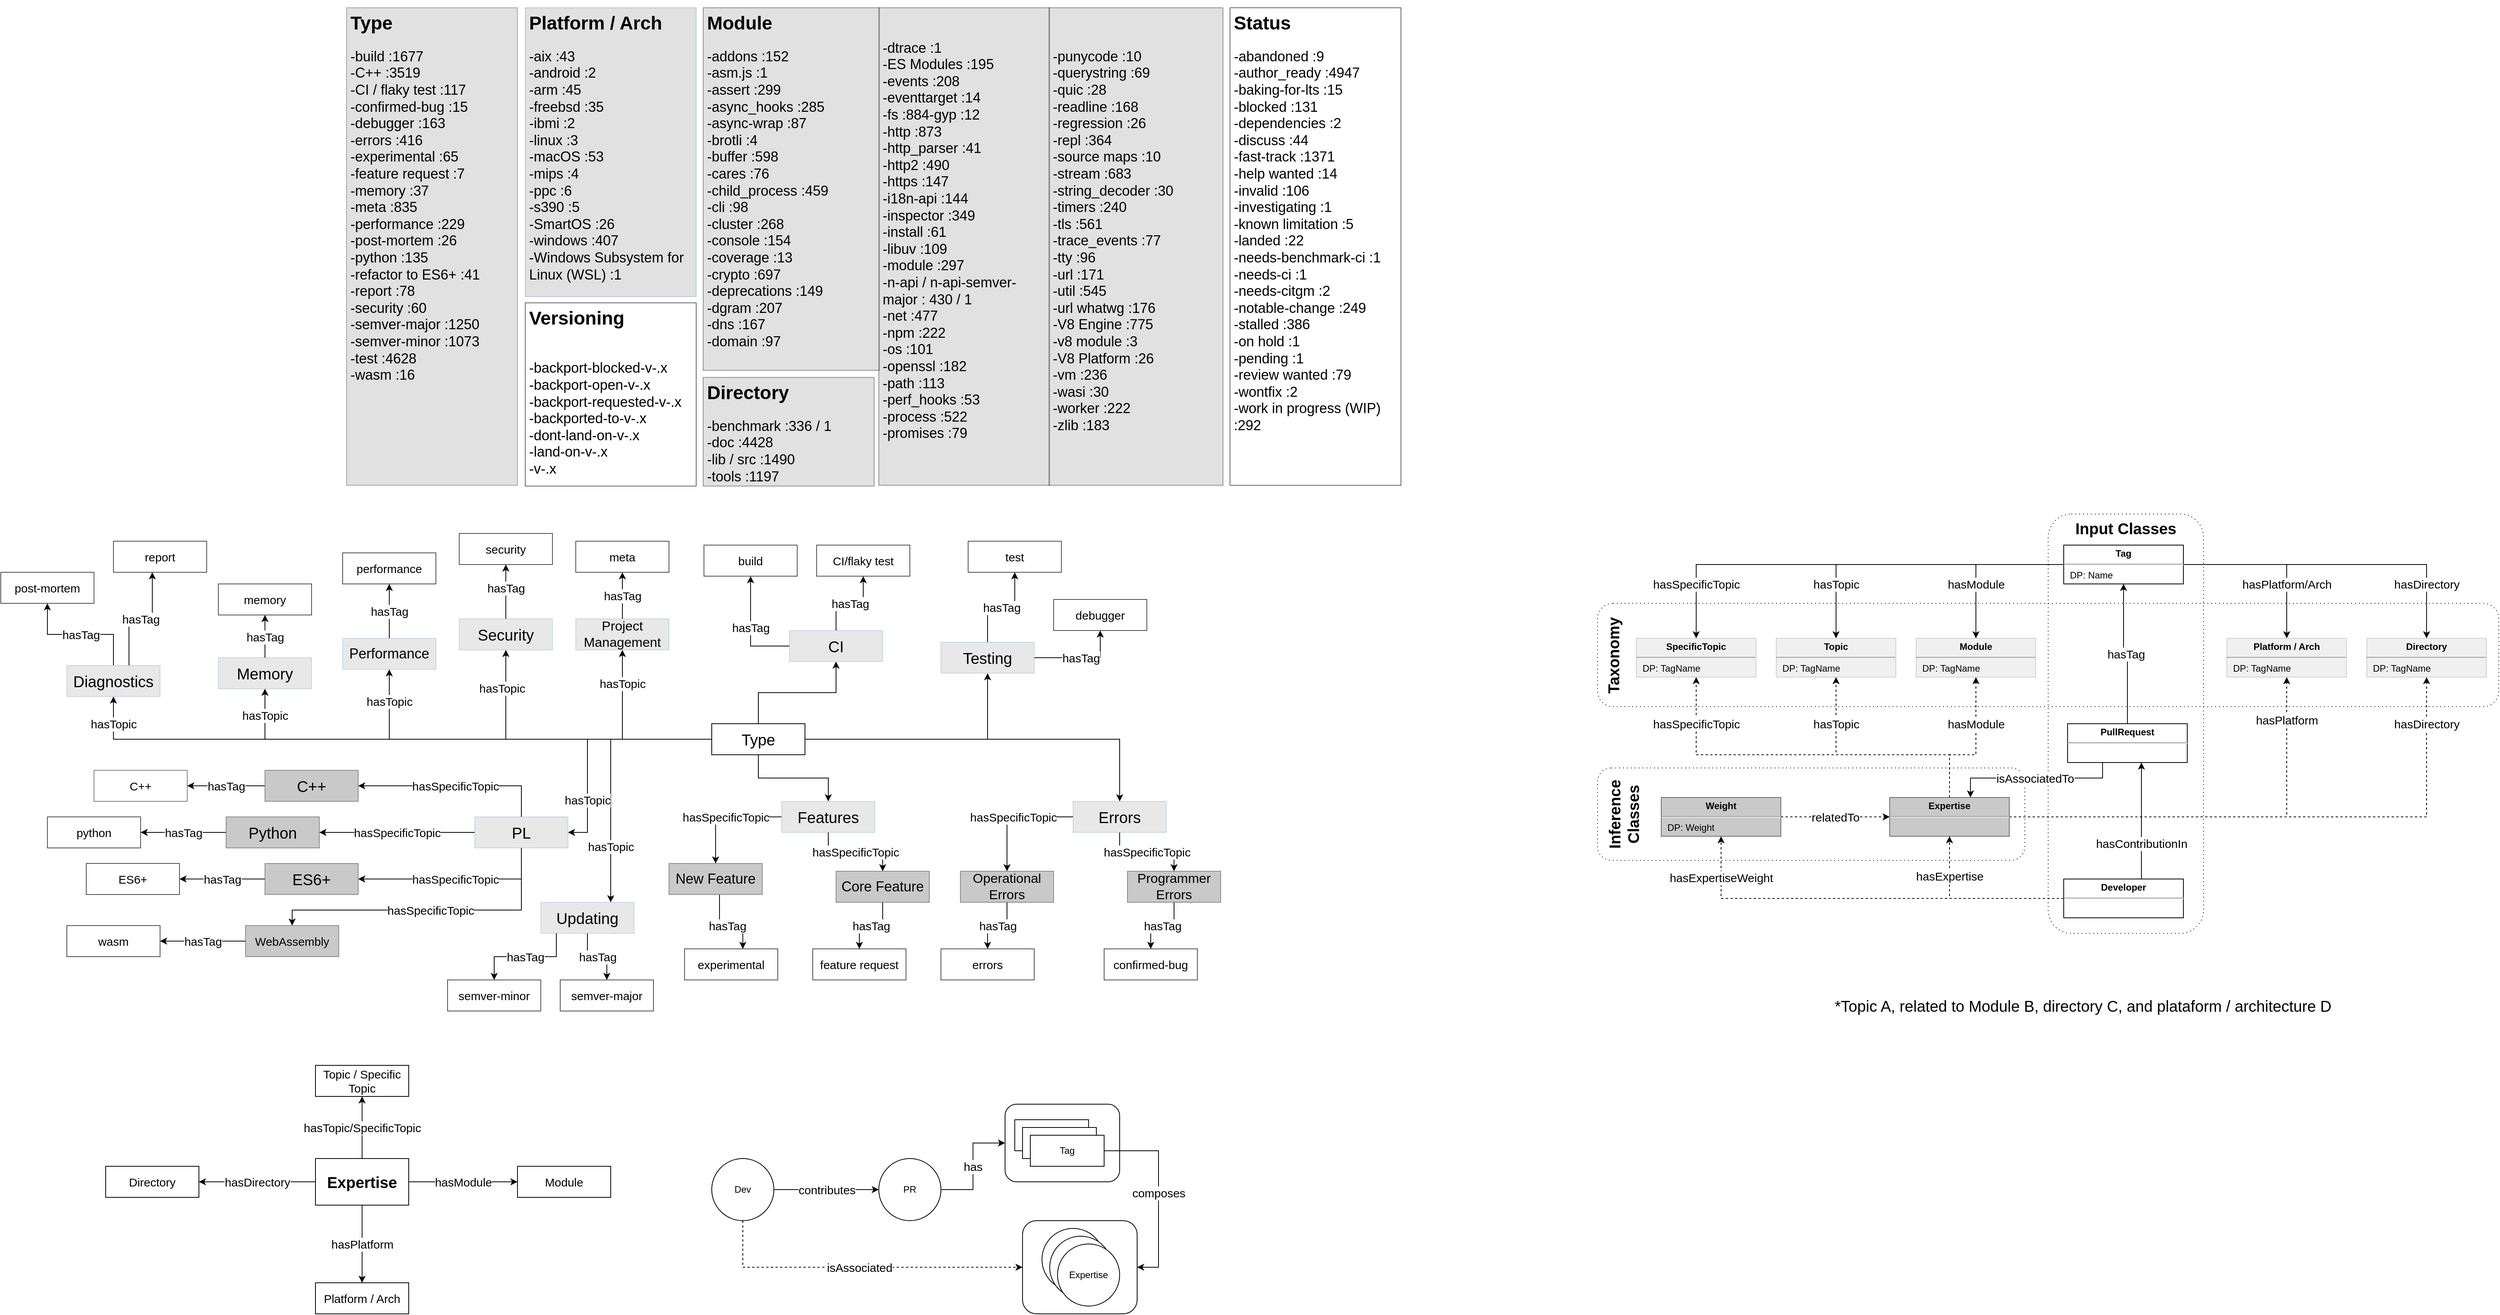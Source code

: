 <mxfile version="13.4.9" type="device"><diagram id="ab_eIt7fGNvMFZyFwCYG" name="Page-1"><mxGraphModel dx="4134" dy="1366" grid="0" gridSize="10" guides="1" tooltips="1" connect="1" arrows="1" fold="1" page="0" pageScale="1" pageWidth="827" pageHeight="1169" math="0" shadow="0"><root><mxCell id="0"/><mxCell id="1" parent="0"/><mxCell id="D2S66Vb1w0HmKp-OgfnA-49" value="" style="rounded=1;whiteSpace=wrap;html=1;dashed=1;fillColor=none;dashPattern=1 4;" parent="1" vertex="1"><mxGeometry x="1180" y="1017" width="550" height="119" as="geometry"/></mxCell><mxCell id="D2S66Vb1w0HmKp-OgfnA-47" value="" style="rounded=1;whiteSpace=wrap;html=1;fillColor=none;dashed=1;dashPattern=1 4;" parent="1" vertex="1"><mxGeometry x="1760" y="690" width="200" height="540" as="geometry"/></mxCell><mxCell id="vo2c0Av1TpYhLEYax8nd-114" value="" style="rounded=1;whiteSpace=wrap;html=1;" parent="1" vertex="1"><mxGeometry x="440" y="1600" width="147.5" height="120" as="geometry"/></mxCell><mxCell id="H4_OhAywOtXp6Ug4q21T-10" value="&lt;h1&gt;Platform / Arch&lt;br&gt;&lt;/h1&gt;&lt;p style=&quot;font-size: 18px&quot;&gt;-aix :43&lt;br&gt;-android :2&lt;br&gt;-arm :45&lt;br&gt;-freebsd :35&lt;br&gt;-ibmi :2&lt;br&gt;-linux :3&lt;br&gt;-macOS :53&lt;br&gt;-mips :4&lt;br&gt;-ppc :6&lt;br&gt;-s390 :5&lt;br&gt;-SmartOS :26&lt;br&gt;-windows :407&lt;br&gt;-&lt;span style=&quot;color: rgb(0 , 0 , 0) ; font-weight: normal ; text-decoration: none ; font-family: &amp;#34;arial&amp;#34; ; font-style: normal&quot;&gt;Windows Subsystem for Linux (WSL) :1&lt;br&gt;&lt;/span&gt;&lt;/p&gt;" style="text;html=1;spacing=5;spacingTop=-20;whiteSpace=wrap;overflow=hidden;rounded=0;opacity=40;strokeColor=#6c8ebf;fillColor=#B3B3B3;" parent="1" vertex="1"><mxGeometry x="-200" y="38" width="220" height="372" as="geometry"/></mxCell><mxCell id="H4_OhAywOtXp6Ug4q21T-11" value="&lt;h1 align=&quot;left&quot;&gt;Module &lt;br&gt;&lt;/h1&gt;&lt;p style=&quot;font-size: 18px&quot; align=&quot;left&quot;&gt;-addons :152&lt;br&gt;-asm.js :1&lt;br&gt;-assert&lt;b&gt; &lt;/b&gt;:299&lt;b&gt;&lt;br&gt;&lt;/b&gt;-async_hooks :285&lt;br&gt;-async-wrap :87&lt;b&gt;&lt;br&gt;&lt;/b&gt;-brotli :4&lt;b&gt;&lt;br&gt;&lt;/b&gt;-buffer :598&lt;br&gt;-cares :76&lt;br&gt;-&lt;span style=&quot;font-family: &amp;#34;liberation sans&amp;#34; , &amp;#34;arial&amp;#34; ; font-style: normal&quot;&gt;child_process&lt;/span&gt;&lt;span style=&quot;font-family: &amp;#34;liberation sans&amp;#34; , &amp;#34;arial&amp;#34; ; font-style: normal&quot;&gt;&lt;/span&gt;&lt;b&gt;&lt;span style=&quot;font-family: &amp;#34;liberation sans&amp;#34; , &amp;#34;arial&amp;#34; ; font-style: normal&quot;&gt; &lt;/span&gt;&lt;/b&gt;&lt;span style=&quot;font-family: &amp;#34;liberation sans&amp;#34; , &amp;#34;arial&amp;#34; ; font-style: normal&quot;&gt;:&lt;/span&gt;&lt;span style=&quot;font-family: &amp;#34;liberation sans&amp;#34; , &amp;#34;arial&amp;#34; ; font-style: normal&quot;&gt;459&lt;/span&gt;&lt;b&gt;&lt;span style=&quot;font-family: &amp;#34;liberation sans&amp;#34; , &amp;#34;arial&amp;#34; ; font-style: normal&quot;&gt;&lt;br&gt;&lt;/span&gt;&lt;/b&gt;&lt;span style=&quot;font-family: &amp;#34;liberation sans&amp;#34; , &amp;#34;arial&amp;#34; ; font-style: normal&quot;&gt;&lt;span style=&quot;font-family: &amp;#34;liberation sans&amp;#34; , &amp;#34;arial&amp;#34; ; font-style: normal&quot;&gt;-cli :&lt;/span&gt;&lt;span style=&quot;font-family: &amp;#34;liberation sans&amp;#34; , &amp;#34;arial&amp;#34; ; font-style: normal&quot;&gt;98&lt;br&gt;&lt;/span&gt;-cluster&lt;/span&gt;&lt;span style=&quot;font-family: &amp;#34;liberation sans&amp;#34; , &amp;#34;arial&amp;#34; ; font-style: normal&quot;&gt; :&lt;/span&gt;&lt;span style=&quot;font-family: &amp;#34;liberation sans&amp;#34; , &amp;#34;arial&amp;#34; ; font-style: normal&quot;&gt;&lt;/span&gt;&lt;span style=&quot;font-family: &amp;#34;liberation sans&amp;#34; , &amp;#34;arial&amp;#34; ; font-style: normal&quot;&gt;268&lt;/span&gt;&lt;b&gt;&lt;span style=&quot;font-family: &amp;#34;liberation sans&amp;#34; , &amp;#34;arial&amp;#34; ; font-style: normal&quot;&gt;&lt;br&gt;&lt;/span&gt;&lt;/b&gt;&lt;span style=&quot;font-family: &amp;#34;liberation sans&amp;#34; , &amp;#34;arial&amp;#34; ; font-style: normal&quot;&gt;-console :154&lt;br&gt;&lt;/span&gt;&lt;span style=&quot;font-family: &amp;#34;liberation sans&amp;#34; , &amp;#34;arial&amp;#34; ; font-style: normal&quot;&gt;&lt;span style=&quot;font-family: &amp;#34;liberation sans&amp;#34; , &amp;#34;arial&amp;#34; ; font-style: normal&quot;&gt;-coverage :13&lt;br&gt;&lt;/span&gt;-crypto :697&lt;br&gt;-deprecations :149&lt;br&gt;-dgram :207&lt;br&gt;-dns :167&lt;br&gt;&lt;/span&gt;&lt;span style=&quot;font-family: &amp;#34;liberation sans&amp;#34; , &amp;#34;arial&amp;#34; ; font-style: normal&quot;&gt;&lt;font style=&quot;font-size: 18px&quot;&gt;&lt;span style=&quot;font-family: &amp;#34;liberation sans&amp;#34; , &amp;#34;arial&amp;#34; ; font-style: normal&quot;&gt;&lt;span style=&quot;font-family: &amp;#34;liberation sans&amp;#34; , &amp;#34;arial&amp;#34; ; font-style: normal&quot;&gt;&lt;span style=&quot;font-family: &amp;#34;liberation sans&amp;#34; , &amp;#34;arial&amp;#34; ; font-style: normal&quot;&gt;-domain :97&lt;br&gt;&lt;br&gt;&lt;/span&gt;&lt;/span&gt;&lt;/span&gt;&lt;/font&gt;&lt;/span&gt;&lt;/p&gt;" style="text;html=1;spacing=5;spacingTop=-20;whiteSpace=wrap;overflow=hidden;rounded=0;align=left;opacity=40;perimeterSpacing=0;strokeColor=#000000;fillColor=#B3B3B3;" parent="1" vertex="1"><mxGeometry x="29" y="38" width="227" height="467" as="geometry"/></mxCell><mxCell id="H4_OhAywOtXp6Ug4q21T-17" value="&lt;h1&gt;Status&lt;br&gt;&lt;/h1&gt;&lt;p style=&quot;font-size: 18px&quot;&gt;-abandoned :9&lt;br&gt;-author_ready&lt;span style=&quot;color: rgb(0 , 0 , 0) ; text-decoration: none ; font-family: &amp;#34;arial&amp;#34; ; font-style: normal&quot;&gt;&lt;/span&gt;&lt;font style=&quot;font-size: 18px&quot;&gt;&lt;span style=&quot;color: rgb(0 , 0 , 0) ; text-decoration: none ; font-family: &amp;#34;arial&amp;#34; ; font-style: normal&quot;&gt;&lt;/span&gt;&lt;/font&gt; :4947&lt;br&gt;-baking-for-lts :15&lt;br&gt;-blocked :131&lt;br&gt;-dependencies :2&lt;br&gt;-discuss :44&lt;br&gt;-fast-track :1371&lt;br&gt;-help wanted :14&lt;br&gt;-invalid :106&lt;br&gt;-investigating :1&lt;br&gt;-known limitation :5&lt;br&gt;-landed :22&lt;br&gt;&lt;span style=&quot;font-family: &amp;#34;liberation sans&amp;#34; , &amp;#34;arial&amp;#34; ; font-style: normal&quot;&gt;-&lt;/span&gt;&lt;span style=&quot;font-family: &amp;#34;liberation sans&amp;#34; , &amp;#34;arial&amp;#34; ; font-style: normal&quot;&gt;&lt;span style=&quot;color: rgb(0 , 0 , 0) ; font-weight: normal ; text-decoration: none ; font-family: &amp;#34;arial&amp;#34; ; font-style: normal&quot;&gt;needs-benchmark-ci :1&lt;/span&gt;&lt;/span&gt;&lt;br&gt;-needs-ci :1&lt;br&gt;-needs-citgm :2&lt;br&gt;-notable-change :249&lt;br&gt;-stalled :386&lt;br&gt;-on hold :1&lt;br&gt;-pending :1&lt;br&gt;-review wanted :79&lt;br&gt;-wontfix :2&lt;br&gt;-&lt;span style=&quot;color: rgb(0 , 0 , 0) ; font-weight: normal ; text-decoration: none ; font-family: &amp;#34;arial&amp;#34; ; font-style: normal&quot;&gt;work in progress (WIP) :292&lt;/span&gt;&lt;br&gt;&lt;br&gt;&lt;b&gt;&lt;span style=&quot;font-size: 11px ; color: rgb(0 , 0 , 0) ; text-decoration: none ; font-family: &amp;#34;arial&amp;#34; ; font-style: normal&quot;&gt;&lt;/span&gt;&lt;/b&gt;&lt;/p&gt;" style="text;html=1;spacing=5;spacingTop=-20;whiteSpace=wrap;overflow=hidden;rounded=0;opacity=60;strokeColor=#000000;" parent="1" vertex="1"><mxGeometry x="707" y="38" width="220" height="615" as="geometry"/></mxCell><mxCell id="kjcrSXXdjFX4EhnRCFMO-29" value="&lt;font style=&quot;font-size: 15px&quot;&gt;build&lt;/font&gt;" style="rounded=0;whiteSpace=wrap;html=1;opacity=70;" parent="1" vertex="1"><mxGeometry x="30" y="730" width="120" height="40" as="geometry"/></mxCell><mxCell id="kjcrSXXdjFX4EhnRCFMO-34" value="&lt;font style=&quot;font-size: 15px&quot;&gt;CI/flaky test&lt;/font&gt;" style="rounded=0;whiteSpace=wrap;html=1;opacity=70;" parent="1" vertex="1"><mxGeometry x="175" y="730" width="120" height="40" as="geometry"/></mxCell><mxCell id="kjcrSXXdjFX4EhnRCFMO-36" value="&lt;font style=&quot;font-size: 15px&quot;&gt;Module&lt;/font&gt;" style="rounded=0;whiteSpace=wrap;html=1;" parent="1" vertex="1"><mxGeometry x="-210" y="1530" width="120" height="40" as="geometry"/></mxCell><mxCell id="vo2c0Av1TpYhLEYax8nd-129" value="&lt;font style=&quot;font-size: 15px&quot;&gt;hasTag&lt;/font&gt;" style="edgeStyle=orthogonalEdgeStyle;rounded=0;orthogonalLoop=1;jettySize=auto;html=1;" parent="1" source="kjcrSXXdjFX4EhnRCFMO-42" target="kjcrSXXdjFX4EhnRCFMO-34" edge="1"><mxGeometry relative="1" as="geometry"/></mxCell><mxCell id="vo2c0Av1TpYhLEYax8nd-130" value="&lt;font style=&quot;font-size: 15px&quot;&gt;hasTag&lt;/font&gt;" style="edgeStyle=orthogonalEdgeStyle;rounded=0;orthogonalLoop=1;jettySize=auto;html=1;" parent="1" source="kjcrSXXdjFX4EhnRCFMO-42" target="kjcrSXXdjFX4EhnRCFMO-29" edge="1"><mxGeometry x="-0.241" y="-20" relative="1" as="geometry"><Array as="points"><mxPoint x="90" y="860"/></Array><mxPoint x="-20" y="-21" as="offset"/></mxGeometry></mxCell><mxCell id="kjcrSXXdjFX4EhnRCFMO-42" value="&lt;font style=&quot;font-size: 20px&quot;&gt;CI&lt;/font&gt;" style="rounded=0;whiteSpace=wrap;html=1;strokeColor=#6c8ebf;fillColor=#B3B3B3;opacity=30;" parent="1" vertex="1"><mxGeometry x="140" y="840" width="120" height="40" as="geometry"/></mxCell><mxCell id="kjcrSXXdjFX4EhnRCFMO-90" value="&lt;h1 style=&quot;font-size: 18px&quot;&gt;&lt;font style=&quot;font-size: 18px&quot;&gt;&lt;br&gt;&lt;span style=&quot;font-family: &amp;#34;liberation sans&amp;#34; , &amp;#34;arial&amp;#34; ; font-style: normal&quot;&gt;&lt;/span&gt;&lt;/font&gt;&lt;/h1&gt;&lt;p style=&quot;font-size: 18px&quot;&gt;&lt;font style=&quot;font-size: 18px&quot;&gt;&lt;span style=&quot;font-family: &amp;#34;liberation sans&amp;#34; , &amp;#34;arial&amp;#34; ; font-style: normal&quot;&gt;&lt;/span&gt;&lt;/font&gt;&lt;font style=&quot;font-size: 18px&quot;&gt;&lt;span style=&quot;font-family: &amp;#34;liberation sans&amp;#34; , &amp;#34;arial&amp;#34; ; font-style: normal&quot;&gt;&lt;span style=&quot;font-family: &amp;#34;liberation sans&amp;#34; , &amp;#34;arial&amp;#34; ; font-style: normal&quot;&gt;&lt;span style=&quot;font-family: &amp;#34;liberation sans&amp;#34; , &amp;#34;arial&amp;#34; ; font-style: normal&quot;&gt;&lt;span style=&quot;font-family: &amp;#34;liberation sans&amp;#34; , &amp;#34;arial&amp;#34; ; font-style: normal&quot;&gt;&lt;font style=&quot;font-size: 18px&quot;&gt;&lt;span style=&quot;font-family: &amp;#34;liberation sans&amp;#34; , &amp;#34;arial&amp;#34; ; font-style: normal&quot;&gt;&lt;span style=&quot;font-family: &amp;#34;liberation sans&amp;#34; , &amp;#34;arial&amp;#34; ; font-style: normal&quot;&gt;&lt;span style=&quot;font-family: &amp;#34;liberation sans&amp;#34; , &amp;#34;arial&amp;#34; ; font-style: normal&quot;&gt;-&lt;font style=&quot;font-size: 18px&quot;&gt;dtrace :1&lt;/font&gt;&lt;/span&gt;&lt;/span&gt;&lt;/span&gt;&lt;/font&gt;&lt;/span&gt;&lt;span style=&quot;font-family: &amp;#34;liberation sans&amp;#34; , &amp;#34;arial&amp;#34; ; font-style: normal&quot;&gt;&lt;span style=&quot;font-family: &amp;#34;liberation sans&amp;#34; , &amp;#34;arial&amp;#34; ; font-style: normal&quot;&gt;&lt;/span&gt;&lt;/span&gt;&lt;b&gt;&lt;span style=&quot;font-family: &amp;#34;liberation sans&amp;#34; , &amp;#34;arial&amp;#34; ; font-style: normal&quot;&gt;&lt;br&gt;&lt;/span&gt;&lt;/b&gt;-ES Modules :195&lt;br&gt;-events :&lt;/span&gt;208&lt;br&gt;-eventtarget :14&lt;br&gt;&lt;/span&gt;&lt;span style=&quot;font-family: &amp;#34;liberation sans&amp;#34; , &amp;#34;arial&amp;#34; ; font-style: normal&quot;&gt;&lt;span style=&quot;font-family: &amp;#34;liberation sans&amp;#34; , &amp;#34;arial&amp;#34; ; font-style: normal&quot;&gt;-fs :884&lt;/span&gt;&lt;/span&gt;-gyp :12&lt;br&gt;-http :873&lt;br&gt;-http_parser :41&lt;br&gt;-http2 :490&lt;br&gt;-https :147&lt;br&gt;-i18n-api :144&lt;br&gt;-inspector :349&lt;br&gt;-install :61&lt;/span&gt;&lt;span style=&quot;font-family: &amp;#34;liberation sans&amp;#34; , &amp;#34;arial&amp;#34; ; font-style: normal&quot;&gt;&lt;span style=&quot;font-family: &amp;#34;liberation sans&amp;#34; , &amp;#34;arial&amp;#34; ; font-style: normal&quot;&gt;&lt;span style=&quot;color: rgb(0 , 0 , 0) ; text-decoration: none ; font-family: &amp;#34;arial&amp;#34; ; font-style: normal&quot;&gt;&lt;br&gt;-libuv :&lt;/span&gt;&lt;span style=&quot;color: rgb(0 , 0 , 0) ; text-decoration: none ; font-family: &amp;#34;arial&amp;#34; ; font-style: normal&quot;&gt;109&lt;br&gt;&lt;/span&gt;&lt;/span&gt;-module :297&lt;br&gt;-n-api / n-api-semver-major : 430 / 1&lt;br&gt;-net :477&lt;br&gt;-npm :222&lt;br&gt;-os :101&lt;br&gt;&lt;/span&gt;&lt;span style=&quot;font-family: &amp;#34;liberation sans&amp;#34; , &amp;#34;arial&amp;#34; ; font-style: normal&quot;&gt;&lt;span style=&quot;font-family: &amp;#34;liberation sans&amp;#34; , &amp;#34;arial&amp;#34; ; font-style: normal&quot;&gt;&lt;span style=&quot;color: rgb(0 , 0 , 0) ; text-decoration: none ; font-family: &amp;#34;arial&amp;#34; ; font-style: normal&quot;&gt;-openssl :&lt;/span&gt;&lt;/span&gt;182&lt;br&gt;&lt;/span&gt;&lt;span style=&quot;font-family: &amp;#34;liberation sans&amp;#34; , &amp;#34;arial&amp;#34; ; font-style: normal&quot;&gt;&lt;span style=&quot;font-family: &amp;#34;liberation sans&amp;#34; , &amp;#34;arial&amp;#34; ; font-style: normal&quot;&gt;-path :113&lt;br&gt;-perf_hooks :53&lt;br&gt;-process :522&lt;br&gt;-promises :79&lt;br&gt;&lt;/span&gt;&lt;/span&gt;&lt;/font&gt;&lt;b&gt;&lt;span style=&quot;font-family: &amp;#34;liberation sans&amp;#34; , &amp;#34;arial&amp;#34; ; font-style: normal&quot;&gt;&lt;/span&gt;&lt;/b&gt;&lt;/p&gt;" style="text;html=1;spacing=5;spacingTop=-20;whiteSpace=wrap;overflow=hidden;rounded=0;opacity=40;strokeColor=#000000;fillColor=#B3B3B3;" parent="1" vertex="1"><mxGeometry x="255" y="38" width="220" height="615" as="geometry"/></mxCell><mxCell id="kjcrSXXdjFX4EhnRCFMO-98" value="&lt;h1&gt;&lt;br&gt;&lt;span style=&quot;font-family: &amp;#34;liberation sans&amp;#34; , &amp;#34;arial&amp;#34; ; font-style: normal&quot;&gt;&lt;/span&gt;&lt;/h1&gt;&lt;p style=&quot;font-size: 18px&quot;&gt;&lt;span style=&quot;font-family: &amp;#34;liberation sans&amp;#34; , &amp;#34;arial&amp;#34; ; font-style: normal&quot;&gt;&lt;font style=&quot;font-size: 18px&quot;&gt;&lt;span style=&quot;font-family: &amp;#34;liberation sans&amp;#34; , &amp;#34;arial&amp;#34; ; font-style: normal&quot;&gt;&lt;span style=&quot;font-family: &amp;#34;liberation sans&amp;#34; , &amp;#34;arial&amp;#34; ; font-style: normal&quot;&gt;-punycode :10&lt;br&gt;&lt;/span&gt;&lt;/span&gt;&lt;/font&gt;-querystring :69&lt;br&gt;-quic :28&lt;br&gt;-readline :168&lt;br&gt;-regression :26&lt;br&gt;-repl :364&lt;br&gt;-source maps :10&lt;br&gt;-stream :683&lt;br&gt;-string_decoder :30&lt;br&gt;-timers :240&lt;br&gt;-tls :561&lt;br&gt;-trace_events :&lt;/span&gt;&lt;span style=&quot;font-family: &amp;#34;liberation sans&amp;#34; , &amp;#34;arial&amp;#34; ; font-style: normal&quot;&gt;&lt;span style=&quot;color: rgb(0 , 0 , 0) ; text-decoration: none ; font-family: &amp;#34;arial&amp;#34; ; font-style: normal&quot;&gt;77&lt;br&gt;&lt;/span&gt;-tty :96&lt;br&gt;&lt;/span&gt;&lt;span style=&quot;font-family: &amp;#34;liberation sans&amp;#34; , &amp;#34;arial&amp;#34; ; font-style: normal&quot;&gt;&lt;span style=&quot;font-family: &amp;#34;liberation sans&amp;#34; , &amp;#34;arial&amp;#34; ; font-style: normal&quot;&gt;-url :171&lt;br&gt;&lt;/span&gt;&lt;/span&gt;&lt;span style=&quot;font-family: &amp;#34;liberation sans&amp;#34; , &amp;#34;arial&amp;#34; ; font-style: normal&quot;&gt;&lt;span style=&quot;font-family: &amp;#34;liberation sans&amp;#34; , &amp;#34;arial&amp;#34; ; font-style: normal&quot;&gt;&lt;span style=&quot;font-family: &amp;#34;liberation sans&amp;#34; , &amp;#34;arial&amp;#34; ; font-style: normal&quot;&gt;&lt;span style=&quot;font-family: &amp;#34;liberation sans&amp;#34; , &amp;#34;arial&amp;#34; ; font-style: normal&quot;&gt;-util :&lt;/span&gt;545&lt;br&gt;&lt;/span&gt;-url whatwg :&lt;/span&gt;176&lt;br&gt;-V8 Engine :775&lt;br&gt;-v8 module :3&lt;br&gt;-V8 Platform :26&lt;br&gt;-vm :236&lt;br&gt;-wasi :30&lt;br&gt;&lt;/span&gt;&lt;span style=&quot;font-family: &amp;#34;liberation sans&amp;#34; , &amp;#34;arial&amp;#34; ; font-style: normal&quot;&gt;&lt;span style=&quot;color: rgb(0 , 0 , 0) ; text-decoration: none ; font-family: &amp;#34;arial&amp;#34; ; font-style: normal&quot;&gt;&lt;span style=&quot;font-family: &amp;#34;liberation sans&amp;#34; , &amp;#34;arial&amp;#34; ; font-style: normal&quot;&gt;-worker :222&lt;br&gt;-zlib :183&lt;/span&gt;&lt;/span&gt;&lt;/span&gt;&lt;/p&gt;&lt;p style=&quot;font-size: 15px&quot;&gt;&lt;br&gt;&lt;br&gt;&lt;span style=&quot;font-family: &amp;#34;liberation sans&amp;#34; , &amp;#34;arial&amp;#34; ; font-style: normal&quot;&gt;&lt;/span&gt;&lt;b&gt;&lt;span style=&quot;font-family: &amp;#34;liberation sans&amp;#34; , &amp;#34;arial&amp;#34; ; font-style: normal&quot;&gt;&lt;/span&gt;&lt;/b&gt;&lt;/p&gt;" style="text;html=1;spacing=5;spacingTop=-20;whiteSpace=wrap;overflow=hidden;rounded=0;opacity=40;strokeColor=#000000;fillColor=#B3B3B3;" parent="1" vertex="1"><mxGeometry x="474" y="38" width="224" height="615" as="geometry"/></mxCell><mxCell id="zVp-glQEP4c37PMc80o3-1" value="&lt;font style=&quot;font-size: 15px&quot;&gt;Platform / Arch&lt;/font&gt;" style="rounded=0;whiteSpace=wrap;html=1;" parent="1" vertex="1"><mxGeometry x="-470" y="1680" width="120" height="40" as="geometry"/></mxCell><mxCell id="qEroXmZo6B-pJUXwLV8n-8" value="&lt;h1&gt;Versioning&lt;br&gt;&lt;/h1&gt;&lt;p style=&quot;font-size: 18px&quot;&gt;&lt;br&gt;-backport-blocked-v-.x&lt;br&gt;-backport-open-v-.x&lt;br&gt;-&lt;span style=&quot;font-family: &amp;#34;arial&amp;#34; ; font-style: normal&quot;&gt;backport-requested-v-.x&lt;br&gt;-&lt;/span&gt;&lt;span style=&quot;font-family: &amp;#34;arial&amp;#34; ; font-style: normal&quot;&gt;backported-to-v-.x&lt;br&gt;-dont-land-on-v-.x&lt;/span&gt;&lt;br&gt;-land-on-v-.x&lt;br&gt;-v-.x&lt;br&gt;&lt;span style=&quot;font-size: 8pt ; font-family: &amp;#34;arial&amp;#34; ; font-style: normal&quot;&gt;&lt;/span&gt;&lt;/p&gt;" style="text;html=1;spacing=5;spacingTop=-20;whiteSpace=wrap;overflow=hidden;rounded=0;opacity=60;strokeColor=#000000;" parent="1" vertex="1"><mxGeometry x="-200" y="418" width="220" height="236" as="geometry"/></mxCell><mxCell id="mhwqbiW94cZuJUk4WslK-93" value="&lt;h1 style=&quot;font-size: 24px&quot;&gt;Type&lt;font style=&quot;font-size: 18px&quot;&gt;&lt;br&gt;&lt;/font&gt;&lt;/h1&gt;&lt;p style=&quot;font-size: 18px&quot;&gt;&lt;font style=&quot;font-size: 18px&quot;&gt;-build :1677&lt;br&gt;-C++ :3519&lt;br&gt;-&lt;span style=&quot;color: rgb(0 , 0 , 0) ; text-decoration: none ; font-family: &amp;#34;arial&amp;#34; ; font-style: normal&quot;&gt;CI / flaky test :117&lt;br&gt;-confirmed-bug&lt;/span&gt; :15&lt;br&gt;&lt;span style=&quot;font-family: &amp;#34;liberation sans&amp;#34; , &amp;#34;arial&amp;#34; ; font-style: normal&quot;&gt;-debugger :163&lt;/span&gt;&lt;br&gt;-errors :416&lt;br&gt;-experimental :65&lt;br&gt;-feature request :7&lt;br&gt;&lt;span style=&quot;color: rgb(0 , 0 , 0) ; text-decoration: none ; font-family: &amp;#34;arial&amp;#34; ; font-style: normal&quot;&gt;-memory :&lt;/span&gt;37&lt;br&gt;-meta :835&lt;br&gt;&lt;span style=&quot;color: rgb(0 , 0 , 0) ; text-decoration: none ; font-family: &amp;#34;arial&amp;#34; ; font-style: normal&quot;&gt;-performance :229&lt;br&gt;-post-mortem :26&lt;br&gt;-python :135&lt;br&gt;-refactor to ES6+ :41&lt;br&gt;-report :78&lt;br&gt;-security :60&lt;/span&gt;&lt;br&gt;-semver-major :1250&lt;br&gt;-semver-minor&lt;b&gt; &lt;/b&gt;:1073&lt;br&gt;-test :4628&lt;br&gt;-wasm :16&lt;/font&gt;&lt;br&gt;&lt;b&gt;&lt;span style=&quot;font-size: 11px ; color: rgb(0 , 0 , 0) ; text-decoration: none ; font-family: &amp;#34;arial&amp;#34; ; font-style: normal&quot;&gt;&lt;/span&gt;&lt;/b&gt;&lt;/p&gt;" style="text;html=1;spacing=5;spacingTop=-20;whiteSpace=wrap;overflow=hidden;rounded=0;opacity=40;strokeColor=#36393d;fillColor=#B3B3B3;" parent="1" vertex="1"><mxGeometry x="-430" y="38" width="220" height="615" as="geometry"/></mxCell><mxCell id="vo2c0Av1TpYhLEYax8nd-28" value="&lt;font style=&quot;font-size: 15px&quot;&gt;C++&lt;/font&gt;" style="rounded=0;whiteSpace=wrap;html=1;opacity=50;" parent="1" vertex="1"><mxGeometry x="-755" y="1020" width="120" height="40" as="geometry"/></mxCell><mxCell id="vo2c0Av1TpYhLEYax8nd-29" value="&lt;font style=&quot;font-size: 15px&quot;&gt;python&lt;/font&gt;" style="rounded=0;whiteSpace=wrap;html=1;opacity=70;" parent="1" vertex="1"><mxGeometry x="-815" y="1080" width="120" height="40" as="geometry"/></mxCell><mxCell id="vo2c0Av1TpYhLEYax8nd-30" value="&lt;font style=&quot;font-size: 15px&quot;&gt;ES6+&lt;/font&gt;" style="rounded=0;whiteSpace=wrap;html=1;opacity=70;" parent="1" vertex="1"><mxGeometry x="-765" y="1140" width="120" height="40" as="geometry"/></mxCell><mxCell id="tIRexF51LXxVG_B5kf-T-34" value="&lt;font style=&quot;font-size: 15px&quot;&gt;hasSpecificTopic&lt;/font&gt;" style="edgeStyle=orthogonalEdgeStyle;rounded=0;orthogonalLoop=1;jettySize=auto;html=1;entryX=1;entryY=0.5;entryDx=0;entryDy=0;" parent="1" source="vo2c0Av1TpYhLEYax8nd-31" target="tIRexF51LXxVG_B5kf-T-27" edge="1"><mxGeometry relative="1" as="geometry"><Array as="points"><mxPoint x="-205" y="1040"/></Array></mxGeometry></mxCell><mxCell id="tIRexF51LXxVG_B5kf-T-35" value="&lt;font style=&quot;font-size: 15px&quot;&gt;hasSpecificTopic&lt;/font&gt;" style="edgeStyle=orthogonalEdgeStyle;rounded=0;orthogonalLoop=1;jettySize=auto;html=1;" parent="1" source="vo2c0Av1TpYhLEYax8nd-31" target="tIRexF51LXxVG_B5kf-T-28" edge="1"><mxGeometry relative="1" as="geometry"/></mxCell><mxCell id="tIRexF51LXxVG_B5kf-T-36" value="&lt;font style=&quot;font-size: 15px&quot;&gt;hasSpecificTopic&lt;/font&gt;" style="edgeStyle=orthogonalEdgeStyle;rounded=0;orthogonalLoop=1;jettySize=auto;html=1;" parent="1" source="vo2c0Av1TpYhLEYax8nd-31" target="tIRexF51LXxVG_B5kf-T-29" edge="1"><mxGeometry relative="1" as="geometry"><Array as="points"><mxPoint x="-205" y="1160"/></Array></mxGeometry></mxCell><mxCell id="D2S66Vb1w0HmKp-OgfnA-21" value="&lt;font style=&quot;font-size: 15px&quot;&gt;hasSpecificTopic&lt;/font&gt;" style="edgeStyle=orthogonalEdgeStyle;rounded=0;orthogonalLoop=1;jettySize=auto;html=1;" parent="1" source="vo2c0Av1TpYhLEYax8nd-31" target="D2S66Vb1w0HmKp-OgfnA-19" edge="1"><mxGeometry relative="1" as="geometry"><Array as="points"><mxPoint x="-205" y="1200"/><mxPoint x="-500" y="1200"/></Array></mxGeometry></mxCell><mxCell id="vo2c0Av1TpYhLEYax8nd-31" value="&lt;font style=&quot;font-size: 20px&quot;&gt;PL&lt;/font&gt;" style="rounded=0;whiteSpace=wrap;html=1;strokeColor=#6c8ebf;fillColor=#B3B3B3;opacity=30;" parent="1" vertex="1"><mxGeometry x="-265" y="1080" width="120" height="40" as="geometry"/></mxCell><mxCell id="vo2c0Av1TpYhLEYax8nd-39" value="&lt;font style=&quot;font-size: 15px&quot;&gt;semver-major&lt;/font&gt;" style="rounded=0;whiteSpace=wrap;html=1;opacity=70;" parent="1" vertex="1"><mxGeometry x="-155" y="1290" width="120" height="40" as="geometry"/></mxCell><mxCell id="JuR4Vo_lkX3qWnBr0Jwj-4" value="&lt;font style=&quot;font-size: 15px&quot;&gt;hasTag&lt;/font&gt;" style="edgeStyle=orthogonalEdgeStyle;rounded=0;orthogonalLoop=1;jettySize=auto;html=1;" parent="1" source="vo2c0Av1TpYhLEYax8nd-40" target="vo2c0Av1TpYhLEYax8nd-39" edge="1"><mxGeometry relative="1" as="geometry"/></mxCell><mxCell id="D2S66Vb1w0HmKp-OgfnA-2" value="&lt;font style=&quot;font-size: 15px&quot;&gt;hasTag&lt;/font&gt;" style="edgeStyle=orthogonalEdgeStyle;rounded=0;orthogonalLoop=1;jettySize=auto;html=1;" parent="1" source="vo2c0Av1TpYhLEYax8nd-40" target="JuR4Vo_lkX3qWnBr0Jwj-1" edge="1"><mxGeometry relative="1" as="geometry"><Array as="points"><mxPoint x="-160" y="1260"/><mxPoint x="-240" y="1260"/></Array></mxGeometry></mxCell><mxCell id="vo2c0Av1TpYhLEYax8nd-40" value="&lt;font style=&quot;font-size: 20px&quot;&gt;Updating&lt;/font&gt;" style="rounded=0;whiteSpace=wrap;html=1;strokeColor=#6c8ebf;fillColor=#B3B3B3;opacity=30;" parent="1" vertex="1"><mxGeometry x="-180" y="1190" width="120" height="40" as="geometry"/></mxCell><mxCell id="vo2c0Av1TpYhLEYax8nd-44" value="&lt;font style=&quot;font-size: 15px&quot;&gt;memory&lt;/font&gt;" style="rounded=0;whiteSpace=wrap;html=1;opacity=70;" parent="1" vertex="1"><mxGeometry x="-595" y="780" width="120" height="40" as="geometry"/></mxCell><mxCell id="vo2c0Av1TpYhLEYax8nd-45" value="&lt;font style=&quot;font-size: 15px&quot;&gt;performance&lt;/font&gt;" style="rounded=0;whiteSpace=wrap;html=1;opacity=70;" parent="1" vertex="1"><mxGeometry x="-435" y="740" width="120" height="40" as="geometry"/></mxCell><mxCell id="vo2c0Av1TpYhLEYax8nd-46" value="&lt;font style=&quot;font-size: 15px&quot;&gt;security&lt;/font&gt;" style="rounded=0;whiteSpace=wrap;html=1;opacity=70;" parent="1" vertex="1"><mxGeometry x="-285" y="715" width="120" height="40" as="geometry"/></mxCell><mxCell id="tIRexF51LXxVG_B5kf-T-5" value="&lt;font style=&quot;font-size: 15px&quot;&gt;hasTag&lt;/font&gt;" style="edgeStyle=orthogonalEdgeStyle;rounded=0;orthogonalLoop=1;jettySize=auto;html=1;" parent="1" source="vo2c0Av1TpYhLEYax8nd-47" target="tIRexF51LXxVG_B5kf-T-4" edge="1"><mxGeometry relative="1" as="geometry"/></mxCell><mxCell id="vo2c0Av1TpYhLEYax8nd-47" value="&lt;font style=&quot;font-size: 17px&quot;&gt;Project Management&lt;br&gt;&lt;/font&gt;" style="rounded=0;whiteSpace=wrap;html=1;strokeColor=#6c8ebf;fillColor=#B3B3B3;opacity=30;" parent="1" vertex="1"><mxGeometry x="-135" y="825" width="120" height="40" as="geometry"/></mxCell><mxCell id="vo2c0Av1TpYhLEYax8nd-133" value="&lt;font style=&quot;font-size: 15px&quot;&gt;hasTag&lt;/font&gt;" style="edgeStyle=orthogonalEdgeStyle;rounded=0;orthogonalLoop=1;jettySize=auto;html=1;" parent="1" source="tIRexF51LXxVG_B5kf-T-7" target="vo2c0Av1TpYhLEYax8nd-46" edge="1"><mxGeometry x="0.143" relative="1" as="geometry"><mxPoint as="offset"/><mxPoint x="-215" y="843" as="sourcePoint"/></mxGeometry></mxCell><mxCell id="vo2c0Av1TpYhLEYax8nd-60" value="&lt;font style=&quot;font-size: 15px&quot;&gt;experimental&lt;/font&gt;" style="rounded=0;whiteSpace=wrap;html=1;opacity=70;" parent="1" vertex="1"><mxGeometry x="5" y="1250" width="120" height="40" as="geometry"/></mxCell><mxCell id="JuR4Vo_lkX3qWnBr0Jwj-5" value="&lt;font style=&quot;font-size: 15px&quot;&gt;hasTag&lt;/font&gt;" style="edgeStyle=orthogonalEdgeStyle;rounded=0;orthogonalLoop=1;jettySize=auto;html=1;" parent="1" source="vo2c0Av1TpYhLEYax8nd-61" target="vo2c0Av1TpYhLEYax8nd-60" edge="1"><mxGeometry relative="1" as="geometry"><Array as="points"><mxPoint x="50" y="1220"/><mxPoint x="80" y="1220"/></Array></mxGeometry></mxCell><mxCell id="vo2c0Av1TpYhLEYax8nd-61" value="&lt;font style=&quot;font-size: 18px&quot;&gt;New Feature&lt;/font&gt;" style="rounded=0;whiteSpace=wrap;html=1;strokeColor=#666666;fillColor=#B3B3B3;opacity=70;" parent="1" vertex="1"><mxGeometry x="-15" y="1140" width="120" height="40" as="geometry"/></mxCell><mxCell id="vo2c0Av1TpYhLEYax8nd-146" value="&lt;font style=&quot;font-size: 15px&quot;&gt;hasTag&lt;/font&gt;" style="edgeStyle=orthogonalEdgeStyle;rounded=0;orthogonalLoop=1;jettySize=auto;html=1;" parent="1" source="vo2c0Av1TpYhLEYax8nd-62" target="vo2c0Av1TpYhLEYax8nd-63" edge="1"><mxGeometry relative="1" as="geometry"/></mxCell><mxCell id="vo2c0Av1TpYhLEYax8nd-62" value="&lt;font style=&quot;font-size: 18px&quot;&gt;Core Feature&lt;/font&gt;" style="rounded=0;whiteSpace=wrap;html=1;strokeColor=#666666;fillColor=#B3B3B3;opacity=70;" parent="1" vertex="1"><mxGeometry x="200" y="1150" width="120" height="40" as="geometry"/></mxCell><mxCell id="vo2c0Av1TpYhLEYax8nd-63" value="&lt;font style=&quot;font-size: 15px&quot;&gt;feature request&lt;br&gt;&lt;/font&gt;" style="rounded=0;whiteSpace=wrap;html=1;opacity=70;" parent="1" vertex="1"><mxGeometry x="170" y="1250" width="120" height="40" as="geometry"/></mxCell><mxCell id="vo2c0Av1TpYhLEYax8nd-144" value="&lt;font style=&quot;font-size: 15px&quot;&gt;hasSpecificTopic&lt;/font&gt;" style="edgeStyle=orthogonalEdgeStyle;rounded=0;orthogonalLoop=1;jettySize=auto;html=1;" parent="1" source="vo2c0Av1TpYhLEYax8nd-66" target="vo2c0Av1TpYhLEYax8nd-61" edge="1"><mxGeometry relative="1" as="geometry"/></mxCell><mxCell id="vo2c0Av1TpYhLEYax8nd-147" value="&lt;font style=&quot;font-size: 15px&quot;&gt;hasSpecificTopic&lt;/font&gt;" style="edgeStyle=orthogonalEdgeStyle;rounded=0;orthogonalLoop=1;jettySize=auto;html=1;" parent="1" source="vo2c0Av1TpYhLEYax8nd-66" target="vo2c0Av1TpYhLEYax8nd-62" edge="1"><mxGeometry relative="1" as="geometry"/></mxCell><mxCell id="vo2c0Av1TpYhLEYax8nd-66" value="&lt;font style=&quot;font-size: 20px&quot;&gt;Features&lt;br&gt;&lt;/font&gt;" style="rounded=0;whiteSpace=wrap;html=1;strokeColor=#6c8ebf;fillColor=#B3B3B3;opacity=30;" parent="1" vertex="1"><mxGeometry x="130" y="1060" width="120" height="40" as="geometry"/></mxCell><mxCell id="vo2c0Av1TpYhLEYax8nd-70" value="&lt;font style=&quot;font-size: 15px&quot;&gt;errors&lt;/font&gt;" style="rounded=0;whiteSpace=wrap;html=1;opacity=70;" parent="1" vertex="1"><mxGeometry x="335" y="1250" width="120" height="40" as="geometry"/></mxCell><mxCell id="vo2c0Av1TpYhLEYax8nd-153" value="&lt;font style=&quot;font-size: 15px&quot;&gt;hasTag&lt;/font&gt;" style="edgeStyle=orthogonalEdgeStyle;rounded=0;orthogonalLoop=1;jettySize=auto;html=1;" parent="1" source="vo2c0Av1TpYhLEYax8nd-72" target="vo2c0Av1TpYhLEYax8nd-70" edge="1"><mxGeometry relative="1" as="geometry"/></mxCell><mxCell id="vo2c0Av1TpYhLEYax8nd-72" value="&lt;font style=&quot;font-size: 17px&quot;&gt;Operational Errors&lt;br&gt;&lt;/font&gt;" style="rounded=0;whiteSpace=wrap;html=1;strokeColor=#666666;fillColor=#B3B3B3;opacity=70;" parent="1" vertex="1"><mxGeometry x="360" y="1150" width="120" height="40" as="geometry"/></mxCell><mxCell id="vo2c0Av1TpYhLEYax8nd-155" value="&lt;font style=&quot;font-size: 15px&quot;&gt;hasTag&lt;/font&gt;" style="edgeStyle=orthogonalEdgeStyle;rounded=0;orthogonalLoop=1;jettySize=auto;html=1;" parent="1" source="vo2c0Av1TpYhLEYax8nd-74" target="vo2c0Av1TpYhLEYax8nd-76" edge="1"><mxGeometry relative="1" as="geometry"/></mxCell><mxCell id="vo2c0Av1TpYhLEYax8nd-74" value="&lt;font style=&quot;font-size: 17px&quot;&gt;Programmer Errors&lt;br&gt;&lt;/font&gt;" style="rounded=0;whiteSpace=wrap;html=1;strokeColor=#666666;fillColor=#B3B3B3;opacity=70;" parent="1" vertex="1"><mxGeometry x="575" y="1150" width="120" height="40" as="geometry"/></mxCell><mxCell id="vo2c0Av1TpYhLEYax8nd-76" value="&lt;font style=&quot;font-size: 15px&quot;&gt;confirmed-bug&lt;/font&gt;" style="rounded=0;whiteSpace=wrap;html=1;opacity=70;" parent="1" vertex="1"><mxGeometry x="545" y="1250" width="120" height="40" as="geometry"/></mxCell><mxCell id="vo2c0Av1TpYhLEYax8nd-151" value="&lt;font style=&quot;font-size: 15px&quot;&gt;hasSpecificTopic&lt;/font&gt;" style="edgeStyle=orthogonalEdgeStyle;rounded=0;orthogonalLoop=1;jettySize=auto;html=1;" parent="1" source="vo2c0Av1TpYhLEYax8nd-77" target="vo2c0Av1TpYhLEYax8nd-72" edge="1"><mxGeometry relative="1" as="geometry"/></mxCell><mxCell id="vo2c0Av1TpYhLEYax8nd-152" value="&lt;font style=&quot;font-size: 15px&quot;&gt;hasSpecificTopic&lt;/font&gt;" style="edgeStyle=orthogonalEdgeStyle;rounded=0;orthogonalLoop=1;jettySize=auto;html=1;" parent="1" source="vo2c0Av1TpYhLEYax8nd-77" target="vo2c0Av1TpYhLEYax8nd-74" edge="1"><mxGeometry relative="1" as="geometry"/></mxCell><mxCell id="vo2c0Av1TpYhLEYax8nd-77" value="&lt;font style=&quot;font-size: 20px&quot;&gt;Errors&lt;/font&gt;" style="rounded=0;whiteSpace=wrap;html=1;strokeColor=#6c8ebf;fillColor=#B3B3B3;opacity=30;" parent="1" vertex="1"><mxGeometry x="505" y="1060" width="120" height="40" as="geometry"/></mxCell><mxCell id="vo2c0Av1TpYhLEYax8nd-81" value="&lt;font style=&quot;font-size: 15px&quot;&gt;test&lt;/font&gt;" style="rounded=0;whiteSpace=wrap;html=1;opacity=70;" parent="1" vertex="1"><mxGeometry x="370" y="725" width="120" height="40" as="geometry"/></mxCell><mxCell id="vo2c0Av1TpYhLEYax8nd-121" value="&lt;font style=&quot;font-size: 15px&quot;&gt;hasTag&lt;/font&gt;" style="edgeStyle=orthogonalEdgeStyle;rounded=0;orthogonalLoop=1;jettySize=auto;html=1;" parent="1" source="vo2c0Av1TpYhLEYax8nd-82" target="vo2c0Av1TpYhLEYax8nd-81" edge="1"><mxGeometry relative="1" as="geometry"/></mxCell><mxCell id="D2S66Vb1w0HmKp-OgfnA-7" value="&lt;font style=&quot;font-size: 15px&quot;&gt;hasTag&lt;/font&gt;" style="edgeStyle=orthogonalEdgeStyle;rounded=0;orthogonalLoop=1;jettySize=auto;html=1;" parent="1" source="vo2c0Av1TpYhLEYax8nd-82" target="D2S66Vb1w0HmKp-OgfnA-6" edge="1"><mxGeometry relative="1" as="geometry"/></mxCell><mxCell id="vo2c0Av1TpYhLEYax8nd-82" value="&lt;font style=&quot;font-size: 20px&quot;&gt;Testing&lt;/font&gt;" style="rounded=0;whiteSpace=wrap;html=1;strokeColor=#6c8ebf;fillColor=#B3B3B3;opacity=30;" parent="1" vertex="1"><mxGeometry x="335" y="855" width="120" height="40" as="geometry"/></mxCell><mxCell id="vo2c0Av1TpYhLEYax8nd-164" value="&lt;font style=&quot;font-size: 15px&quot;&gt;hasPlatform&lt;/font&gt;" style="edgeStyle=orthogonalEdgeStyle;rounded=0;orthogonalLoop=1;jettySize=auto;html=1;" parent="1" source="vo2c0Av1TpYhLEYax8nd-84" target="zVp-glQEP4c37PMc80o3-1" edge="1"><mxGeometry relative="1" as="geometry"><Array as="points"><mxPoint x="-410" y="1650"/><mxPoint x="-410" y="1650"/></Array></mxGeometry></mxCell><mxCell id="vo2c0Av1TpYhLEYax8nd-165" value="&lt;font style=&quot;font-size: 15px&quot;&gt;hasTopic/SpecificTopic&lt;/font&gt;" style="edgeStyle=orthogonalEdgeStyle;rounded=0;orthogonalLoop=1;jettySize=auto;html=1;" parent="1" source="vo2c0Av1TpYhLEYax8nd-84" target="vo2c0Av1TpYhLEYax8nd-158" edge="1"><mxGeometry relative="1" as="geometry"/></mxCell><mxCell id="vo2c0Av1TpYhLEYax8nd-168" value="&lt;font style=&quot;font-size: 15px&quot;&gt;hasModule&lt;/font&gt;" style="edgeStyle=orthogonalEdgeStyle;rounded=0;orthogonalLoop=1;jettySize=auto;html=1;" parent="1" source="vo2c0Av1TpYhLEYax8nd-84" target="kjcrSXXdjFX4EhnRCFMO-36" edge="1"><mxGeometry relative="1" as="geometry"/></mxCell><mxCell id="D2S66Vb1w0HmKp-OgfnA-24" value="&lt;font style=&quot;font-size: 15px&quot;&gt;hasDirectory&lt;/font&gt;" style="edgeStyle=orthogonalEdgeStyle;rounded=0;orthogonalLoop=1;jettySize=auto;html=1;" parent="1" source="vo2c0Av1TpYhLEYax8nd-84" target="D2S66Vb1w0HmKp-OgfnA-23" edge="1"><mxGeometry relative="1" as="geometry"/></mxCell><mxCell id="vo2c0Av1TpYhLEYax8nd-84" value="&lt;font style=&quot;font-size: 20px&quot;&gt;&lt;b&gt;Expertise&lt;/b&gt;&lt;/font&gt;" style="rounded=0;whiteSpace=wrap;html=1;" parent="1" vertex="1"><mxGeometry x="-470" y="1520" width="120" height="60" as="geometry"/></mxCell><mxCell id="vo2c0Av1TpYhLEYax8nd-87" value="&lt;font style=&quot;font-size: 15px&quot;&gt;contributes&lt;/font&gt;" style="edgeStyle=orthogonalEdgeStyle;rounded=0;orthogonalLoop=1;jettySize=auto;html=1;" parent="1" source="vo2c0Av1TpYhLEYax8nd-85" target="vo2c0Av1TpYhLEYax8nd-86" edge="1"><mxGeometry relative="1" as="geometry"/></mxCell><mxCell id="vo2c0Av1TpYhLEYax8nd-99" value="&lt;font style=&quot;font-size: 15px&quot;&gt;isAssociated&lt;/font&gt;" style="edgeStyle=orthogonalEdgeStyle;rounded=0;orthogonalLoop=1;jettySize=auto;html=1;dashed=1;" parent="1" source="vo2c0Av1TpYhLEYax8nd-85" target="vo2c0Av1TpYhLEYax8nd-114" edge="1"><mxGeometry relative="1" as="geometry"><Array as="points"><mxPoint x="80" y="1660"/></Array></mxGeometry></mxCell><mxCell id="vo2c0Av1TpYhLEYax8nd-85" value="Dev" style="ellipse;whiteSpace=wrap;html=1;aspect=fixed;" parent="1" vertex="1"><mxGeometry x="40" y="1520" width="80" height="80" as="geometry"/></mxCell><mxCell id="vo2c0Av1TpYhLEYax8nd-93" value="&lt;font style=&quot;font-size: 15px&quot;&gt;has&lt;/font&gt;" style="edgeStyle=orthogonalEdgeStyle;rounded=0;orthogonalLoop=1;jettySize=auto;html=1;" parent="1" source="vo2c0Av1TpYhLEYax8nd-86" target="vo2c0Av1TpYhLEYax8nd-92" edge="1"><mxGeometry relative="1" as="geometry"/></mxCell><mxCell id="vo2c0Av1TpYhLEYax8nd-86" value="PR" style="ellipse;whiteSpace=wrap;html=1;aspect=fixed;" parent="1" vertex="1"><mxGeometry x="255" y="1520" width="80" height="80" as="geometry"/></mxCell><mxCell id="vo2c0Av1TpYhLEYax8nd-92" value="" style="rounded=1;whiteSpace=wrap;html=1;" parent="1" vertex="1"><mxGeometry x="417.5" y="1450" width="147.5" height="100" as="geometry"/></mxCell><mxCell id="vo2c0Av1TpYhLEYax8nd-94" value="Tag" style="rounded=0;whiteSpace=wrap;html=1;" parent="1" vertex="1"><mxGeometry x="430" y="1470" width="95" height="40" as="geometry"/></mxCell><mxCell id="vo2c0Av1TpYhLEYax8nd-95" value="Tag" style="rounded=0;whiteSpace=wrap;html=1;" parent="1" vertex="1"><mxGeometry x="440" y="1480" width="95" height="40" as="geometry"/></mxCell><mxCell id="vo2c0Av1TpYhLEYax8nd-117" value="&lt;font style=&quot;font-size: 15px&quot;&gt;composes&lt;/font&gt;" style="edgeStyle=orthogonalEdgeStyle;rounded=0;orthogonalLoop=1;jettySize=auto;html=1;entryX=1;entryY=0.5;entryDx=0;entryDy=0;" parent="1" source="vo2c0Av1TpYhLEYax8nd-96" target="vo2c0Av1TpYhLEYax8nd-114" edge="1"><mxGeometry relative="1" as="geometry"><Array as="points"><mxPoint x="615" y="1510"/><mxPoint x="615" y="1660"/></Array></mxGeometry></mxCell><mxCell id="vo2c0Av1TpYhLEYax8nd-96" value="Tag" style="rounded=0;whiteSpace=wrap;html=1;" parent="1" vertex="1"><mxGeometry x="450" y="1490" width="95" height="40" as="geometry"/></mxCell><mxCell id="vo2c0Av1TpYhLEYax8nd-97" value="Expertise" style="ellipse;whiteSpace=wrap;html=1;aspect=fixed;" parent="1" vertex="1"><mxGeometry x="465" y="1610" width="80" height="80" as="geometry"/></mxCell><mxCell id="vo2c0Av1TpYhLEYax8nd-115" value="Expertise" style="ellipse;whiteSpace=wrap;html=1;aspect=fixed;" parent="1" vertex="1"><mxGeometry x="475" y="1620" width="80" height="80" as="geometry"/></mxCell><mxCell id="vo2c0Av1TpYhLEYax8nd-116" value="Expertise" style="ellipse;whiteSpace=wrap;html=1;aspect=fixed;" parent="1" vertex="1"><mxGeometry x="485" y="1630" width="80" height="80" as="geometry"/></mxCell><mxCell id="vo2c0Av1TpYhLEYax8nd-158" value="&lt;font style=&quot;font-size: 15px&quot;&gt;Topic / Specific Topic&lt;br&gt;&lt;/font&gt;" style="rounded=0;whiteSpace=wrap;html=1;" parent="1" vertex="1"><mxGeometry x="-470" y="1400" width="120" height="40" as="geometry"/></mxCell><mxCell id="vo2c0Av1TpYhLEYax8nd-169" value="&lt;font style=&quot;font-size: 20px&quot;&gt;*Topic A, related to Module B, directory C, and plataform / architecture D&lt;br&gt;&lt;/font&gt;" style="text;html=1;strokeColor=none;fillColor=none;align=center;verticalAlign=middle;whiteSpace=wrap;rounded=0;" parent="1" vertex="1"><mxGeometry x="1370" y="1293" width="870" height="60" as="geometry"/></mxCell><mxCell id="tIRexF51LXxVG_B5kf-T-4" value="&lt;font style=&quot;font-size: 15px&quot;&gt;meta&lt;/font&gt;" style="rounded=0;whiteSpace=wrap;html=1;opacity=70;" parent="1" vertex="1"><mxGeometry x="-135" y="725" width="120" height="40" as="geometry"/></mxCell><mxCell id="tIRexF51LXxVG_B5kf-T-7" value="&lt;font style=&quot;font-size: 20px&quot;&gt;Security&lt;/font&gt;" style="rounded=0;whiteSpace=wrap;html=1;strokeColor=#6c8ebf;fillColor=#B3B3B3;opacity=30;" parent="1" vertex="1"><mxGeometry x="-285" y="825" width="120" height="40" as="geometry"/></mxCell><mxCell id="tIRexF51LXxVG_B5kf-T-12" value="&lt;font style=&quot;font-size: 15px&quot;&gt;hasTag&lt;/font&gt;" style="edgeStyle=orthogonalEdgeStyle;rounded=0;orthogonalLoop=1;jettySize=auto;html=1;" parent="1" source="tIRexF51LXxVG_B5kf-T-9" target="vo2c0Av1TpYhLEYax8nd-45" edge="1"><mxGeometry relative="1" as="geometry"/></mxCell><mxCell id="tIRexF51LXxVG_B5kf-T-9" value="&lt;font style=&quot;font-size: 18px&quot;&gt;Performance&lt;/font&gt;" style="rounded=0;whiteSpace=wrap;html=1;strokeColor=#6c8ebf;fillColor=#B3B3B3;opacity=30;" parent="1" vertex="1"><mxGeometry x="-435" y="850" width="120" height="40" as="geometry"/></mxCell><mxCell id="tIRexF51LXxVG_B5kf-T-15" value="&lt;font style=&quot;font-size: 15px&quot;&gt;hasTag&lt;/font&gt;" style="edgeStyle=orthogonalEdgeStyle;rounded=0;orthogonalLoop=1;jettySize=auto;html=1;" parent="1" source="tIRexF51LXxVG_B5kf-T-13" target="vo2c0Av1TpYhLEYax8nd-44" edge="1"><mxGeometry relative="1" as="geometry"/></mxCell><mxCell id="tIRexF51LXxVG_B5kf-T-13" value="&lt;font style=&quot;font-size: 20px&quot;&gt;Memory&lt;/font&gt;" style="rounded=0;whiteSpace=wrap;html=1;strokeColor=#6c8ebf;fillColor=#B3B3B3;opacity=30;" parent="1" vertex="1"><mxGeometry x="-595" y="875" width="120" height="40" as="geometry"/></mxCell><mxCell id="tIRexF51LXxVG_B5kf-T-18" style="edgeStyle=orthogonalEdgeStyle;rounded=0;orthogonalLoop=1;jettySize=auto;html=1;" parent="1" source="tIRexF51LXxVG_B5kf-T-17" target="kjcrSXXdjFX4EhnRCFMO-42" edge="1"><mxGeometry relative="1" as="geometry"/></mxCell><mxCell id="tIRexF51LXxVG_B5kf-T-20" style="edgeStyle=orthogonalEdgeStyle;rounded=0;orthogonalLoop=1;jettySize=auto;html=1;" parent="1" source="tIRexF51LXxVG_B5kf-T-17" target="vo2c0Av1TpYhLEYax8nd-82" edge="1"><mxGeometry relative="1" as="geometry"/></mxCell><mxCell id="tIRexF51LXxVG_B5kf-T-21" style="edgeStyle=orthogonalEdgeStyle;rounded=0;orthogonalLoop=1;jettySize=auto;html=1;" parent="1" source="tIRexF51LXxVG_B5kf-T-17" target="vo2c0Av1TpYhLEYax8nd-66" edge="1"><mxGeometry relative="1" as="geometry"/></mxCell><mxCell id="tIRexF51LXxVG_B5kf-T-22" style="edgeStyle=orthogonalEdgeStyle;rounded=0;orthogonalLoop=1;jettySize=auto;html=1;" parent="1" source="tIRexF51LXxVG_B5kf-T-17" target="vo2c0Av1TpYhLEYax8nd-77" edge="1"><mxGeometry relative="1" as="geometry"/></mxCell><mxCell id="JuR4Vo_lkX3qWnBr0Jwj-7" value="&lt;font style=&quot;font-size: 15px&quot;&gt;hasTopic&lt;/font&gt;" style="edgeStyle=orthogonalEdgeStyle;rounded=0;orthogonalLoop=1;jettySize=auto;html=1;" parent="1" source="tIRexF51LXxVG_B5kf-T-17" target="vo2c0Av1TpYhLEYax8nd-47" edge="1"><mxGeometry x="0.636" relative="1" as="geometry"><mxPoint y="1" as="offset"/></mxGeometry></mxCell><mxCell id="JuR4Vo_lkX3qWnBr0Jwj-8" value="&lt;font style=&quot;font-size: 15px&quot;&gt;hasTopic&lt;/font&gt;" style="edgeStyle=orthogonalEdgeStyle;rounded=0;orthogonalLoop=1;jettySize=auto;html=1;" parent="1" source="tIRexF51LXxVG_B5kf-T-17" target="tIRexF51LXxVG_B5kf-T-7" edge="1"><mxGeometry x="0.738" y="5" relative="1" as="geometry"><mxPoint y="-1" as="offset"/></mxGeometry></mxCell><mxCell id="JuR4Vo_lkX3qWnBr0Jwj-9" value="&lt;font style=&quot;font-size: 15px&quot;&gt;hasTopic&lt;/font&gt;" style="edgeStyle=orthogonalEdgeStyle;rounded=0;orthogonalLoop=1;jettySize=auto;html=1;" parent="1" source="tIRexF51LXxVG_B5kf-T-17" target="tIRexF51LXxVG_B5kf-T-9" edge="1"><mxGeometry x="0.833" relative="1" as="geometry"><mxPoint y="-1" as="offset"/></mxGeometry></mxCell><mxCell id="JuR4Vo_lkX3qWnBr0Jwj-10" value="&lt;font style=&quot;font-size: 15px&quot;&gt;hasTopic&lt;/font&gt;" style="edgeStyle=orthogonalEdgeStyle;rounded=0;orthogonalLoop=1;jettySize=auto;html=1;" parent="1" source="tIRexF51LXxVG_B5kf-T-17" target="tIRexF51LXxVG_B5kf-T-13" edge="1"><mxGeometry x="0.899" relative="1" as="geometry"><mxPoint y="1" as="offset"/></mxGeometry></mxCell><mxCell id="JuR4Vo_lkX3qWnBr0Jwj-13" value="&lt;font style=&quot;font-size: 15px&quot;&gt;hasTopic&lt;/font&gt;" style="edgeStyle=orthogonalEdgeStyle;rounded=0;orthogonalLoop=1;jettySize=auto;html=1;" parent="1" source="tIRexF51LXxVG_B5kf-T-17" target="vo2c0Av1TpYhLEYax8nd-40" edge="1"><mxGeometry x="0.568" relative="1" as="geometry"><mxPoint y="1" as="offset"/><Array as="points"><mxPoint x="-90" y="980"/></Array></mxGeometry></mxCell><mxCell id="JuR4Vo_lkX3qWnBr0Jwj-14" value="&lt;font style=&quot;font-size: 15px&quot;&gt;hasTopic&lt;/font&gt;" style="edgeStyle=orthogonalEdgeStyle;rounded=0;orthogonalLoop=1;jettySize=auto;html=1;" parent="1" source="tIRexF51LXxVG_B5kf-T-17" target="vo2c0Av1TpYhLEYax8nd-31" edge="1"><mxGeometry x="0.556" relative="1" as="geometry"><Array as="points"><mxPoint x="-120" y="980"/></Array><mxPoint as="offset"/></mxGeometry></mxCell><mxCell id="D2S66Vb1w0HmKp-OgfnA-25" value="&lt;font style=&quot;font-size: 15px&quot;&gt;hasTopic&lt;/font&gt;" style="edgeStyle=orthogonalEdgeStyle;rounded=0;orthogonalLoop=1;jettySize=auto;html=1;" parent="1" source="tIRexF51LXxVG_B5kf-T-17" target="D2S66Vb1w0HmKp-OgfnA-10" edge="1"><mxGeometry x="0.867" y="-20" relative="1" as="geometry"><mxPoint x="-20" y="-20" as="offset"/></mxGeometry></mxCell><mxCell id="tIRexF51LXxVG_B5kf-T-17" value="&lt;font style=&quot;font-size: 20px&quot;&gt;Type&lt;/font&gt;" style="rounded=0;whiteSpace=wrap;html=1;" parent="1" vertex="1"><mxGeometry x="40" y="960" width="120" height="40" as="geometry"/></mxCell><mxCell id="tIRexF51LXxVG_B5kf-T-30" value="&lt;font style=&quot;font-size: 15px&quot;&gt;hasTag&lt;/font&gt;" style="edgeStyle=orthogonalEdgeStyle;rounded=0;orthogonalLoop=1;jettySize=auto;html=1;" parent="1" source="tIRexF51LXxVG_B5kf-T-27" target="vo2c0Av1TpYhLEYax8nd-28" edge="1"><mxGeometry relative="1" as="geometry"/></mxCell><mxCell id="tIRexF51LXxVG_B5kf-T-27" value="&lt;font style=&quot;font-size: 20px&quot;&gt;C++&lt;/font&gt;" style="rounded=0;whiteSpace=wrap;html=1;strokeColor=#666666;opacity=70;fillColor=#B3B3B3;" parent="1" vertex="1"><mxGeometry x="-535" y="1020" width="120" height="40" as="geometry"/></mxCell><mxCell id="tIRexF51LXxVG_B5kf-T-32" value="&lt;font style=&quot;font-size: 15px&quot;&gt;hasTag&lt;/font&gt;" style="edgeStyle=orthogonalEdgeStyle;rounded=0;orthogonalLoop=1;jettySize=auto;html=1;" parent="1" source="tIRexF51LXxVG_B5kf-T-28" target="vo2c0Av1TpYhLEYax8nd-29" edge="1"><mxGeometry relative="1" as="geometry"/></mxCell><mxCell id="tIRexF51LXxVG_B5kf-T-28" value="&lt;font style=&quot;font-size: 20px&quot;&gt;Python&lt;/font&gt;" style="rounded=0;whiteSpace=wrap;html=1;strokeColor=#666666;opacity=70;fillColor=#B3B3B3;" parent="1" vertex="1"><mxGeometry x="-585" y="1080" width="120" height="40" as="geometry"/></mxCell><mxCell id="tIRexF51LXxVG_B5kf-T-33" value="&lt;font style=&quot;font-size: 15px&quot;&gt;hasTag&lt;/font&gt;" style="edgeStyle=orthogonalEdgeStyle;rounded=0;orthogonalLoop=1;jettySize=auto;html=1;" parent="1" source="tIRexF51LXxVG_B5kf-T-29" target="vo2c0Av1TpYhLEYax8nd-30" edge="1"><mxGeometry relative="1" as="geometry"/></mxCell><mxCell id="tIRexF51LXxVG_B5kf-T-29" value="&lt;font style=&quot;font-size: 20px&quot;&gt;ES6+&lt;/font&gt;" style="rounded=0;whiteSpace=wrap;html=1;strokeColor=#666666;fillColor=#B3B3B3;opacity=70;" parent="1" vertex="1"><mxGeometry x="-535" y="1140" width="120" height="40" as="geometry"/></mxCell><mxCell id="JuR4Vo_lkX3qWnBr0Jwj-1" value="&lt;font style=&quot;font-size: 15px&quot;&gt;semver-minor&lt;/font&gt;" style="rounded=0;whiteSpace=wrap;html=1;opacity=70;" parent="1" vertex="1"><mxGeometry x="-300" y="1290" width="120" height="40" as="geometry"/></mxCell><mxCell id="JuR4Vo_lkX3qWnBr0Jwj-2" style="edgeStyle=orthogonalEdgeStyle;rounded=0;orthogonalLoop=1;jettySize=auto;html=1;exitX=0.5;exitY=1;exitDx=0;exitDy=0;" parent="1" source="vo2c0Av1TpYhLEYax8nd-39" target="vo2c0Av1TpYhLEYax8nd-39" edge="1"><mxGeometry relative="1" as="geometry"/></mxCell><mxCell id="JuR4Vo_lkX3qWnBr0Jwj-15" value="" style="rounded=1;whiteSpace=wrap;html=1;dashed=1;dashPattern=1 4;fillColor=none;" parent="1" vertex="1"><mxGeometry x="1180" y="805" width="1160" height="133" as="geometry"/></mxCell><mxCell id="JuR4Vo_lkX3qWnBr0Jwj-16" value="&lt;font style=&quot;font-size: 20px&quot;&gt;&lt;b&gt;&lt;font style=&quot;font-size: 20px&quot;&gt;Taxonomy&lt;/font&gt;&lt;/b&gt;&lt;/font&gt;" style="text;html=1;strokeColor=none;fillColor=none;align=center;verticalAlign=middle;whiteSpace=wrap;rounded=0;dashed=1;dashPattern=1 1;portConstraintRotation=0;rotation=270;" parent="1" vertex="1"><mxGeometry x="1180" y="862" width="40" height="20" as="geometry"/></mxCell><mxCell id="BZPNcnBFlxhynigJL_HB-2" value="&lt;font style=&quot;font-size: 15px&quot;&gt;hasModule&lt;/font&gt;" style="edgeStyle=orthogonalEdgeStyle;rounded=0;orthogonalLoop=1;jettySize=auto;html=1;" parent="1" source="JuR4Vo_lkX3qWnBr0Jwj-17" target="JuR4Vo_lkX3qWnBr0Jwj-34" edge="1"><mxGeometry x="0.086" y="25" relative="1" as="geometry"><mxPoint x="-25" y="25" as="offset"/></mxGeometry></mxCell><mxCell id="BZPNcnBFlxhynigJL_HB-3" value="&lt;font style=&quot;font-size: 15px&quot;&gt;hasTopic&lt;/font&gt;" style="edgeStyle=orthogonalEdgeStyle;rounded=0;orthogonalLoop=1;jettySize=auto;html=1;" parent="1" source="JuR4Vo_lkX3qWnBr0Jwj-17" target="JuR4Vo_lkX3qWnBr0Jwj-21" edge="1"><mxGeometry x="0.51" y="25" relative="1" as="geometry"><mxPoint x="-25" y="25" as="offset"/></mxGeometry></mxCell><mxCell id="BZPNcnBFlxhynigJL_HB-4" value="&lt;font style=&quot;font-size: 15px&quot;&gt;hasSpecificTopic&lt;/font&gt;" style="edgeStyle=orthogonalEdgeStyle;rounded=0;orthogonalLoop=1;jettySize=auto;html=1;" parent="1" source="JuR4Vo_lkX3qWnBr0Jwj-17" target="JuR4Vo_lkX3qWnBr0Jwj-19" edge="1"><mxGeometry x="0.665" y="25" relative="1" as="geometry"><mxPoint x="-25" y="25" as="offset"/></mxGeometry></mxCell><mxCell id="BZPNcnBFlxhynigJL_HB-5" value="&lt;font style=&quot;font-size: 15px&quot;&gt;hasPlatform/Arch&lt;/font&gt;" style="edgeStyle=orthogonalEdgeStyle;rounded=0;orthogonalLoop=1;jettySize=auto;html=1;" parent="1" source="JuR4Vo_lkX3qWnBr0Jwj-17" target="D2S66Vb1w0HmKp-OgfnA-40" edge="1"><mxGeometry x="0.167" y="-25" relative="1" as="geometry"><mxPoint x="25" y="25" as="offset"/></mxGeometry></mxCell><mxCell id="BZPNcnBFlxhynigJL_HB-6" value="&lt;font style=&quot;font-size: 15px&quot;&gt;hasDirectory&lt;/font&gt;" style="edgeStyle=orthogonalEdgeStyle;rounded=0;orthogonalLoop=1;jettySize=auto;html=1;" parent="1" source="JuR4Vo_lkX3qWnBr0Jwj-17" target="D2S66Vb1w0HmKp-OgfnA-39" edge="1"><mxGeometry x="0.534" y="-25" relative="1" as="geometry"><mxPoint x="25" y="25" as="offset"/></mxGeometry></mxCell><mxCell id="JuR4Vo_lkX3qWnBr0Jwj-17" value="&lt;p style=&quot;margin: 4px 0px 0px ; text-align: center&quot;&gt;&lt;b&gt;Tag&lt;/b&gt;&lt;br&gt;&lt;/p&gt;&lt;hr&gt;&lt;p style=&quot;margin: 0px ; margin-left: 8px&quot;&gt;DP: Name&lt;br&gt;&lt;/p&gt;" style="verticalAlign=top;align=left;overflow=fill;fontSize=12;fontFamily=Helvetica;html=1;" parent="1" vertex="1"><mxGeometry x="1780" y="730" width="154" height="50" as="geometry"/></mxCell><mxCell id="JuR4Vo_lkX3qWnBr0Jwj-19" value="&lt;p style=&quot;margin: 4px 0px 0px ; text-align: center&quot;&gt;&lt;b&gt;SpecificTopic&lt;/b&gt;&lt;br&gt;&lt;/p&gt;&lt;hr&gt;&lt;p style=&quot;margin: 0px ; margin-left: 8px&quot;&gt;DP: TagName&lt;br&gt;&lt;/p&gt;" style="verticalAlign=top;align=left;overflow=fill;fontSize=12;fontFamily=Helvetica;html=1;strokeColor=#36393d;fillColor=#B3B3B3;opacity=20;" parent="1" vertex="1"><mxGeometry x="1230" y="850" width="154" height="50" as="geometry"/></mxCell><mxCell id="JuR4Vo_lkX3qWnBr0Jwj-21" value="&lt;p style=&quot;margin: 4px 0px 0px ; text-align: center&quot;&gt;&lt;b&gt;Topic&lt;/b&gt;&lt;br&gt;&lt;/p&gt;&lt;hr&gt;&lt;p style=&quot;margin: 0px ; margin-left: 8px&quot;&gt;DP: TagName&lt;br&gt;&lt;/p&gt;" style="verticalAlign=top;align=left;overflow=fill;fontSize=12;fontFamily=Helvetica;html=1;strokeColor=#36393d;fillColor=#B3B3B3;opacity=20;" parent="1" vertex="1"><mxGeometry x="1410" y="850" width="154" height="50" as="geometry"/></mxCell><mxCell id="JuR4Vo_lkX3qWnBr0Jwj-22" value="&lt;font style=&quot;font-size: 15px&quot;&gt;hasSpecificTopic&lt;/font&gt;" style="edgeStyle=orthogonalEdgeStyle;rounded=0;orthogonalLoop=1;jettySize=auto;html=1;dashed=1;strokeWidth=1;" parent="1" source="JuR4Vo_lkX3qWnBr0Jwj-42" target="JuR4Vo_lkX3qWnBr0Jwj-19" edge="1"><mxGeometry x="0.75" relative="1" as="geometry"><mxPoint x="1430" y="940.059" as="sourcePoint"/><Array as="points"><mxPoint x="1633" y="1000"/><mxPoint x="1307" y="1000"/></Array><mxPoint as="offset"/></mxGeometry></mxCell><mxCell id="JuR4Vo_lkX3qWnBr0Jwj-25" value="&lt;font style=&quot;font-size: 15px&quot;&gt;hasPlatform&lt;/font&gt;" style="edgeStyle=orthogonalEdgeStyle;rounded=0;orthogonalLoop=1;jettySize=auto;html=1;dashed=1;strokeWidth=1;" parent="1" source="JuR4Vo_lkX3qWnBr0Jwj-42" target="D2S66Vb1w0HmKp-OgfnA-40" edge="1"><mxGeometry x="0.796" relative="1" as="geometry"><Array as="points"><mxPoint x="2067" y="1080"/></Array><mxPoint x="2020" y="900" as="targetPoint"/><mxPoint as="offset"/></mxGeometry></mxCell><mxCell id="JuR4Vo_lkX3qWnBr0Jwj-26" value="&lt;font style=&quot;font-size: 15px&quot;&gt;hasModule&lt;/font&gt;" style="edgeStyle=orthogonalEdgeStyle;rounded=0;orthogonalLoop=1;jettySize=auto;html=1;dashed=1;strokeWidth=1;" parent="1" source="JuR4Vo_lkX3qWnBr0Jwj-42" target="JuR4Vo_lkX3qWnBr0Jwj-34" edge="1"><mxGeometry x="0.365" relative="1" as="geometry"><Array as="points"><mxPoint x="1633" y="1000"/><mxPoint x="1667" y="1000"/></Array><mxPoint as="offset"/><mxPoint x="1633" y="980" as="sourcePoint"/></mxGeometry></mxCell><mxCell id="JuR4Vo_lkX3qWnBr0Jwj-28" value="&lt;font style=&quot;font-size: 15px&quot;&gt;isAssociatedTo&lt;/font&gt;" style="edgeStyle=orthogonalEdgeStyle;rounded=0;orthogonalLoop=1;jettySize=auto;html=1;" parent="1" source="JuR4Vo_lkX3qWnBr0Jwj-30" target="JuR4Vo_lkX3qWnBr0Jwj-42" edge="1"><mxGeometry relative="1" as="geometry"><Array as="points"><mxPoint x="1830" y="1030"/><mxPoint x="1660" y="1030"/></Array></mxGeometry></mxCell><mxCell id="JuR4Vo_lkX3qWnBr0Jwj-29" value="&lt;font style=&quot;font-size: 15px&quot;&gt;hasTopic&lt;/font&gt;" style="edgeStyle=orthogonalEdgeStyle;rounded=0;orthogonalLoop=1;jettySize=auto;html=1;dashed=1;strokeWidth=1;startSize=5;" parent="1" source="JuR4Vo_lkX3qWnBr0Jwj-42" target="JuR4Vo_lkX3qWnBr0Jwj-21" edge="1"><mxGeometry x="0.601" relative="1" as="geometry"><mxPoint as="offset"/><Array as="points"><mxPoint x="1633" y="1000"/><mxPoint x="1487" y="1000"/></Array></mxGeometry></mxCell><mxCell id="D2S66Vb1w0HmKp-OgfnA-41" value="&lt;font style=&quot;font-size: 15px&quot;&gt;hasDirectory&lt;/font&gt;" style="edgeStyle=orthogonalEdgeStyle;rounded=0;orthogonalLoop=1;jettySize=auto;html=1;dashed=1;strokeWidth=1;" parent="1" source="JuR4Vo_lkX3qWnBr0Jwj-42" target="D2S66Vb1w0HmKp-OgfnA-39" edge="1"><mxGeometry x="0.833" relative="1" as="geometry"><mxPoint as="offset"/></mxGeometry></mxCell><mxCell id="D2S66Vb1w0HmKp-OgfnA-46" value="&lt;font style=&quot;font-size: 15px&quot;&gt;hasTag&lt;/font&gt;" style="edgeStyle=orthogonalEdgeStyle;rounded=0;orthogonalLoop=1;jettySize=auto;html=1;" parent="1" source="JuR4Vo_lkX3qWnBr0Jwj-30" target="JuR4Vo_lkX3qWnBr0Jwj-17" edge="1"><mxGeometry relative="1" as="geometry"/></mxCell><mxCell id="JuR4Vo_lkX3qWnBr0Jwj-30" value="&lt;p style=&quot;margin: 4px 0px 0px ; text-align: center&quot;&gt;&lt;b&gt;PullRequest&lt;/b&gt;&lt;br&gt;&lt;/p&gt;&lt;hr&gt;&lt;p style=&quot;margin: 0px ; margin-left: 8px&quot;&gt;&lt;br&gt;&lt;/p&gt;" style="verticalAlign=top;align=left;overflow=fill;fontSize=12;fontFamily=Helvetica;html=1;" parent="1" vertex="1"><mxGeometry x="1785" y="960" width="154" height="50" as="geometry"/></mxCell><mxCell id="JuR4Vo_lkX3qWnBr0Jwj-34" value="&lt;p style=&quot;margin: 4px 0px 0px ; text-align: center&quot;&gt;&lt;b&gt;Module&lt;/b&gt;&lt;br&gt;&lt;/p&gt;&lt;hr&gt;&lt;p style=&quot;margin: 0px ; margin-left: 8px&quot;&gt;DP: TagName&lt;br&gt;&lt;/p&gt;" style="verticalAlign=top;align=left;overflow=fill;fontSize=12;fontFamily=Helvetica;html=1;strokeColor=#36393d;fillColor=#B3B3B3;opacity=20;" parent="1" vertex="1"><mxGeometry x="1590" y="850" width="154" height="50" as="geometry"/></mxCell><mxCell id="JuR4Vo_lkX3qWnBr0Jwj-37" value="&lt;font style=&quot;font-size: 15px&quot;&gt;hasContribution&lt;/font&gt;&lt;font style=&quot;font-size: 15px&quot;&gt;In&lt;/font&gt;" style="edgeStyle=orthogonalEdgeStyle;rounded=0;orthogonalLoop=1;jettySize=auto;html=1;" parent="1" source="JuR4Vo_lkX3qWnBr0Jwj-40" target="JuR4Vo_lkX3qWnBr0Jwj-30" edge="1"><mxGeometry x="0.2" y="-43" relative="1" as="geometry"><Array as="points"><mxPoint x="1880" y="1070"/><mxPoint x="1880" y="1070"/></Array><mxPoint x="-43" y="44" as="offset"/></mxGeometry></mxCell><mxCell id="JuR4Vo_lkX3qWnBr0Jwj-38" value="&lt;font style=&quot;font-size: 15px&quot;&gt;hasExpertise&lt;/font&gt;" style="edgeStyle=orthogonalEdgeStyle;rounded=0;orthogonalLoop=1;jettySize=auto;html=1;dashed=1;strokeWidth=1;" parent="1" source="JuR4Vo_lkX3qWnBr0Jwj-40" target="JuR4Vo_lkX3qWnBr0Jwj-42" edge="1"><mxGeometry x="0.295" y="-29" relative="1" as="geometry"><Array as="points"><mxPoint x="1633" y="1185"/></Array><mxPoint x="-29" y="-29" as="offset"/></mxGeometry></mxCell><mxCell id="JuR4Vo_lkX3qWnBr0Jwj-39" value="&lt;font style=&quot;font-size: 15px&quot;&gt;hasExpertiseWeight&lt;/font&gt;" style="edgeStyle=orthogonalEdgeStyle;rounded=0;orthogonalLoop=1;jettySize=auto;html=1;dashed=1;exitX=0;exitY=0.5;exitDx=0;exitDy=0;strokeWidth=1;" parent="1" source="JuR4Vo_lkX3qWnBr0Jwj-40" target="JuR4Vo_lkX3qWnBr0Jwj-41" edge="1"><mxGeometry x="0.693" y="-27" relative="1" as="geometry"><mxPoint x="1450" y="1175" as="targetPoint"/><Array as="points"><mxPoint x="1339" y="1185"/></Array><mxPoint x="-27" y="-27" as="offset"/></mxGeometry></mxCell><mxCell id="JuR4Vo_lkX3qWnBr0Jwj-40" value="&lt;p style=&quot;margin: 4px 0px 0px ; text-align: center&quot;&gt;&lt;b&gt;Developer&lt;/b&gt;&lt;br&gt;&lt;/p&gt;&lt;hr&gt;&lt;p style=&quot;margin: 0px ; margin-left: 8px&quot;&gt;&lt;br&gt;&lt;/p&gt;" style="verticalAlign=top;align=left;overflow=fill;fontSize=12;fontFamily=Helvetica;html=1;" parent="1" vertex="1"><mxGeometry x="1780" y="1160" width="154" height="50" as="geometry"/></mxCell><mxCell id="Ez8ZHKK2pF74JBjBqqVw-2" value="&lt;font style=&quot;font-size: 15px&quot;&gt;relatedTo&lt;/font&gt;" style="edgeStyle=orthogonalEdgeStyle;rounded=0;orthogonalLoop=1;jettySize=auto;html=1;dashed=1;" edge="1" parent="1" source="JuR4Vo_lkX3qWnBr0Jwj-41" target="JuR4Vo_lkX3qWnBr0Jwj-42"><mxGeometry relative="1" as="geometry"/></mxCell><mxCell id="JuR4Vo_lkX3qWnBr0Jwj-41" value="&lt;p style=&quot;margin: 4px 0px 0px ; text-align: center&quot;&gt;&lt;b&gt;Weight&lt;/b&gt;&lt;br&gt;&lt;/p&gt;&lt;hr&gt;&lt;p style=&quot;margin: 0px ; margin-left: 8px&quot;&gt;DP: Weight&lt;br&gt;&lt;/p&gt;" style="verticalAlign=top;align=left;overflow=fill;fontSize=12;fontFamily=Helvetica;html=1;strokeColor=#36393d;fillColor=#B3B3B3;opacity=70;" parent="1" vertex="1"><mxGeometry x="1262" y="1055" width="154" height="50" as="geometry"/></mxCell><mxCell id="JuR4Vo_lkX3qWnBr0Jwj-42" value="&lt;p style=&quot;margin: 4px 0px 0px ; text-align: center&quot;&gt;&lt;b&gt;Expertise&lt;/b&gt;&lt;br&gt;&lt;/p&gt;&lt;hr&gt;&lt;p style=&quot;margin: 0px ; margin-left: 8px&quot;&gt;&lt;br&gt;&lt;/p&gt;" style="verticalAlign=top;align=left;overflow=fill;fontSize=12;fontFamily=Helvetica;html=1;strokeColor=#36393d;fillColor=#B3B3B3;opacity=70;" parent="1" vertex="1"><mxGeometry x="1556" y="1055" width="154" height="50" as="geometry"/></mxCell><mxCell id="D2S66Vb1w0HmKp-OgfnA-6" value="&lt;font style=&quot;font-size: 15px&quot;&gt;debugger&lt;/font&gt;" style="rounded=0;whiteSpace=wrap;html=1;opacity=70;" parent="1" vertex="1"><mxGeometry x="480" y="800" width="120" height="40" as="geometry"/></mxCell><mxCell id="D2S66Vb1w0HmKp-OgfnA-8" value="&lt;h1 style=&quot;font-size: 24px&quot;&gt;Directory&lt;font style=&quot;font-size: 18px&quot;&gt;&lt;br&gt;&lt;span style=&quot;font-family: &amp;#34;liberation sans&amp;#34; , &amp;#34;arial&amp;#34; ; font-style: normal&quot;&gt;&lt;/span&gt;&lt;/font&gt;&lt;/h1&gt;&lt;p style=&quot;font-size: 18px&quot;&gt;&lt;font style=&quot;font-size: 18px&quot;&gt;&lt;span style=&quot;font-family: &amp;#34;liberation sans&amp;#34; , &amp;#34;arial&amp;#34; ; font-style: normal&quot;&gt;-benchmark&lt;/span&gt;&lt;span style=&quot;font-family: &amp;#34;liberation sans&amp;#34; , &amp;#34;arial&amp;#34; ; font-style: normal&quot;&gt; :336 / 1&lt;br&gt;-doc :4428&lt;br&gt;-&lt;/span&gt;&lt;/font&gt;&lt;span style=&quot;font-family: &amp;#34;liberation sans&amp;#34; , &amp;#34;arial&amp;#34; ; font-style: normal&quot;&gt;&lt;span style=&quot;color: rgb(0 , 0 , 0) ; text-decoration: none ; font-family: &amp;#34;arial&amp;#34; ; font-style: normal&quot;&gt;&lt;span style=&quot;font-family: &amp;#34;liberation sans&amp;#34; , &amp;#34;arial&amp;#34; ; font-style: normal&quot;&gt;&lt;font style=&quot;font-size: 18px&quot;&gt;lib / src :1490&lt;br&gt;-tools :1197&lt;/font&gt;&lt;br&gt;&lt;/span&gt;&lt;/span&gt;&lt;/span&gt;&lt;/p&gt;&lt;p style=&quot;font-size: 15px&quot;&gt;&lt;br&gt;&lt;span style=&quot;font-family: &amp;#34;liberation sans&amp;#34; , &amp;#34;arial&amp;#34; ; font-style: normal&quot;&gt;&lt;/span&gt;&lt;b&gt;&lt;span style=&quot;font-family: &amp;#34;liberation sans&amp;#34; , &amp;#34;arial&amp;#34; ; font-style: normal&quot;&gt;&lt;/span&gt;&lt;/b&gt;&lt;/p&gt;" style="text;html=1;spacing=5;spacingTop=-20;whiteSpace=wrap;overflow=hidden;rounded=0;opacity=40;strokeColor=#000000;fillColor=#B3B3B3;" parent="1" vertex="1"><mxGeometry x="29" y="514" width="220" height="140" as="geometry"/></mxCell><mxCell id="D2S66Vb1w0HmKp-OgfnA-13" value="&lt;font style=&quot;font-size: 15px&quot;&gt;hasTag&lt;/font&gt;" style="edgeStyle=orthogonalEdgeStyle;rounded=0;orthogonalLoop=1;jettySize=auto;html=1;" parent="1" source="D2S66Vb1w0HmKp-OgfnA-10" target="D2S66Vb1w0HmKp-OgfnA-11" edge="1"><mxGeometry relative="1" as="geometry"/></mxCell><mxCell id="D2S66Vb1w0HmKp-OgfnA-17" value="&lt;font style=&quot;font-size: 15px&quot;&gt;hasTag&lt;/font&gt;" style="edgeStyle=orthogonalEdgeStyle;rounded=0;orthogonalLoop=1;jettySize=auto;html=1;" parent="1" source="D2S66Vb1w0HmKp-OgfnA-10" target="D2S66Vb1w0HmKp-OgfnA-16" edge="1"><mxGeometry relative="1" as="geometry"><Array as="points"><mxPoint x="-710" y="825"/><mxPoint x="-680" y="825"/></Array></mxGeometry></mxCell><mxCell id="D2S66Vb1w0HmKp-OgfnA-10" value="&lt;font style=&quot;font-size: 20px&quot;&gt;Diagnostics&lt;/font&gt;" style="rounded=0;whiteSpace=wrap;html=1;strokeColor=#6c8ebf;fillColor=#B3B3B3;opacity=30;" parent="1" vertex="1"><mxGeometry x="-790" y="885" width="120" height="40" as="geometry"/></mxCell><mxCell id="D2S66Vb1w0HmKp-OgfnA-11" value="&lt;font style=&quot;font-size: 15px&quot;&gt;post-mortem&lt;/font&gt;" style="rounded=0;whiteSpace=wrap;html=1;opacity=70;" parent="1" vertex="1"><mxGeometry x="-875" y="765" width="120" height="40" as="geometry"/></mxCell><mxCell id="D2S66Vb1w0HmKp-OgfnA-16" value="&lt;font style=&quot;font-size: 15px&quot;&gt;report&lt;/font&gt;" style="rounded=0;whiteSpace=wrap;html=1;opacity=70;" parent="1" vertex="1"><mxGeometry x="-730" y="725" width="120" height="40" as="geometry"/></mxCell><mxCell id="D2S66Vb1w0HmKp-OgfnA-18" value="&lt;font style=&quot;font-size: 15px&quot;&gt;wasm&lt;/font&gt;" style="rounded=0;whiteSpace=wrap;html=1;opacity=70;" parent="1" vertex="1"><mxGeometry x="-790" y="1220" width="120" height="40" as="geometry"/></mxCell><mxCell id="D2S66Vb1w0HmKp-OgfnA-22" value="&lt;font style=&quot;font-size: 15px&quot;&gt;hasTag&lt;/font&gt;" style="edgeStyle=orthogonalEdgeStyle;rounded=0;orthogonalLoop=1;jettySize=auto;html=1;" parent="1" source="D2S66Vb1w0HmKp-OgfnA-19" target="D2S66Vb1w0HmKp-OgfnA-18" edge="1"><mxGeometry relative="1" as="geometry"/></mxCell><mxCell id="D2S66Vb1w0HmKp-OgfnA-19" value="&lt;font style=&quot;font-size: 15px&quot;&gt;WebAssembly&lt;/font&gt;" style="rounded=0;whiteSpace=wrap;html=1;strokeColor=#666666;fillColor=#B3B3B3;opacity=70;" parent="1" vertex="1"><mxGeometry x="-560" y="1220" width="120" height="40" as="geometry"/></mxCell><mxCell id="D2S66Vb1w0HmKp-OgfnA-23" value="&lt;font style=&quot;font-size: 15px&quot;&gt;Directory&lt;/font&gt;" style="rounded=0;whiteSpace=wrap;html=1;" parent="1" vertex="1"><mxGeometry x="-740" y="1530" width="120" height="40" as="geometry"/></mxCell><mxCell id="D2S66Vb1w0HmKp-OgfnA-39" value="&lt;p style=&quot;margin: 4px 0px 0px ; text-align: center&quot;&gt;&lt;b&gt;Directory&lt;/b&gt;&lt;br&gt;&lt;/p&gt;&lt;hr&gt;&lt;p style=&quot;margin: 0px ; margin-left: 8px&quot;&gt;DP: TagName&lt;br&gt;&lt;/p&gt;" style="verticalAlign=top;align=left;overflow=fill;fontSize=12;fontFamily=Helvetica;html=1;strokeColor=#36393d;fillColor=#B3B3B3;opacity=20;" parent="1" vertex="1"><mxGeometry x="2170" y="850" width="154" height="50" as="geometry"/></mxCell><mxCell id="D2S66Vb1w0HmKp-OgfnA-40" value="&lt;p style=&quot;margin: 4px 0px 0px ; text-align: center&quot;&gt;&lt;b&gt;Platform / Arch&lt;/b&gt;&lt;br&gt;&lt;/p&gt;&lt;hr&gt;&lt;p style=&quot;margin: 0px ; margin-left: 8px&quot;&gt;DP: TagName&lt;br&gt;&lt;/p&gt;" style="verticalAlign=top;align=left;overflow=fill;fontSize=12;fontFamily=Helvetica;html=1;strokeColor=#36393d;fillColor=#B3B3B3;opacity=20;" parent="1" vertex="1"><mxGeometry x="1990" y="850" width="154" height="50" as="geometry"/></mxCell><mxCell id="D2S66Vb1w0HmKp-OgfnA-48" value="&lt;font style=&quot;font-size: 20px&quot;&gt;&lt;b&gt;&lt;font style=&quot;font-size: 20px&quot;&gt;Input&lt;/font&gt; Classes&lt;br&gt;&lt;/b&gt;&lt;/font&gt;" style="text;html=1;strokeColor=none;fillColor=none;align=center;verticalAlign=middle;whiteSpace=wrap;rounded=0;dashed=1;" parent="1" vertex="1"><mxGeometry x="1773" y="698" width="174" height="20" as="geometry"/></mxCell><mxCell id="D2S66Vb1w0HmKp-OgfnA-50" value="&lt;font style=&quot;font-size: 20px&quot;&gt;&lt;b&gt;Inference Classes&lt;br&gt;&lt;/b&gt;&lt;/font&gt;" style="text;html=1;strokeColor=none;fillColor=none;align=center;verticalAlign=middle;whiteSpace=wrap;rounded=0;dashed=1;dashPattern=1 1;portConstraintRotation=0;rotation=270;" parent="1" vertex="1"><mxGeometry x="1193" y="1066.5" width="40" height="20" as="geometry"/></mxCell></root></mxGraphModel></diagram></mxfile>